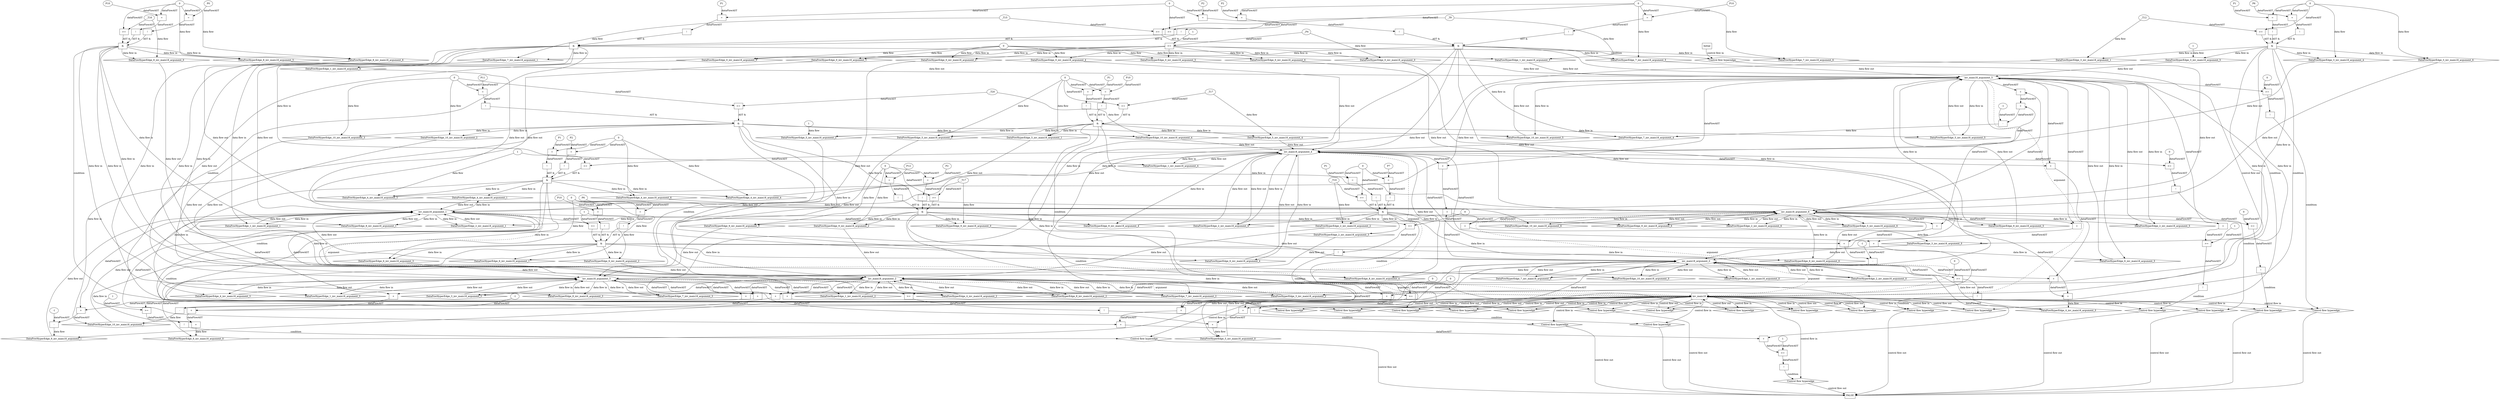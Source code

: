 digraph dag {
"inv_main18" [label="inv_main18" nodeName="inv_main18" class=cfn  shape="rect"];
FALSE [label="FALSE" nodeName=FALSE class=cfn  shape="rect"];
Initial [label="Initial" nodeName=Initial class=cfn  shape="rect"];
ControlFowHyperEdge_0 [label="Control flow hyperedge" nodeName=ControlFowHyperEdge_0 class=controlFlowHyperEdge shape="diamond"];
"Initial" -> ControlFowHyperEdge_0 [label="control flow in"]
ControlFowHyperEdge_0 -> "inv_main18" [label="control flow out"]
ControlFowHyperEdge_1 [label="Control flow hyperedge" nodeName=ControlFowHyperEdge_1 class=controlFlowHyperEdge shape="diamond"];
"inv_main18" -> ControlFowHyperEdge_1 [label="control flow in"]
ControlFowHyperEdge_1 -> "inv_main18" [label="control flow out"]
ControlFowHyperEdge_2 [label="Control flow hyperedge" nodeName=ControlFowHyperEdge_2 class=controlFlowHyperEdge shape="diamond"];
"inv_main18" -> ControlFowHyperEdge_2 [label="control flow in"]
ControlFowHyperEdge_2 -> "inv_main18" [label="control flow out"]
ControlFowHyperEdge_3 [label="Control flow hyperedge" nodeName=ControlFowHyperEdge_3 class=controlFlowHyperEdge shape="diamond"];
"inv_main18" -> ControlFowHyperEdge_3 [label="control flow in"]
ControlFowHyperEdge_3 -> "inv_main18" [label="control flow out"]
ControlFowHyperEdge_4 [label="Control flow hyperedge" nodeName=ControlFowHyperEdge_4 class=controlFlowHyperEdge shape="diamond"];
"inv_main18" -> ControlFowHyperEdge_4 [label="control flow in"]
ControlFowHyperEdge_4 -> "inv_main18" [label="control flow out"]
ControlFowHyperEdge_5 [label="Control flow hyperedge" nodeName=ControlFowHyperEdge_5 class=controlFlowHyperEdge shape="diamond"];
"inv_main18" -> ControlFowHyperEdge_5 [label="control flow in"]
ControlFowHyperEdge_5 -> "inv_main18" [label="control flow out"]
ControlFowHyperEdge_6 [label="Control flow hyperedge" nodeName=ControlFowHyperEdge_6 class=controlFlowHyperEdge shape="diamond"];
"inv_main18" -> ControlFowHyperEdge_6 [label="control flow in"]
ControlFowHyperEdge_6 -> "inv_main18" [label="control flow out"]
ControlFowHyperEdge_7 [label="Control flow hyperedge" nodeName=ControlFowHyperEdge_7 class=controlFlowHyperEdge shape="diamond"];
"inv_main18" -> ControlFowHyperEdge_7 [label="control flow in"]
ControlFowHyperEdge_7 -> "inv_main18" [label="control flow out"]
ControlFowHyperEdge_8 [label="Control flow hyperedge" nodeName=ControlFowHyperEdge_8 class=controlFlowHyperEdge shape="diamond"];
"inv_main18" -> ControlFowHyperEdge_8 [label="control flow in"]
ControlFowHyperEdge_8 -> "inv_main18" [label="control flow out"]
ControlFowHyperEdge_9 [label="Control flow hyperedge" nodeName=ControlFowHyperEdge_9 class=controlFlowHyperEdge shape="diamond"];
"inv_main18" -> ControlFowHyperEdge_9 [label="control flow in"]
ControlFowHyperEdge_9 -> "inv_main18" [label="control flow out"]
ControlFowHyperEdge_10 [label="Control flow hyperedge" nodeName=ControlFowHyperEdge_10 class=controlFlowHyperEdge shape="diamond"];
"inv_main18" -> ControlFowHyperEdge_10 [label="control flow in"]
ControlFowHyperEdge_10 -> "inv_main18" [label="control flow out"]
ControlFowHyperEdge_11 [label="Control flow hyperedge" nodeName=ControlFowHyperEdge_11 class=controlFlowHyperEdge shape="diamond"];
"inv_main18" -> ControlFowHyperEdge_11 [label="control flow in"]
ControlFowHyperEdge_11 -> "FALSE" [label="control flow out"]
ControlFowHyperEdge_12 [label="Control flow hyperedge" nodeName=ControlFowHyperEdge_12 class=controlFlowHyperEdge shape="diamond"];
"inv_main18" -> ControlFowHyperEdge_12 [label="control flow in"]
ControlFowHyperEdge_12 -> "FALSE" [label="control flow out"]
ControlFowHyperEdge_13 [label="Control flow hyperedge" nodeName=ControlFowHyperEdge_13 class=controlFlowHyperEdge shape="diamond"];
"inv_main18" -> ControlFowHyperEdge_13 [label="control flow in"]
ControlFowHyperEdge_13 -> "FALSE" [label="control flow out"]
ControlFowHyperEdge_14 [label="Control flow hyperedge" nodeName=ControlFowHyperEdge_14 class=controlFlowHyperEdge shape="diamond"];
"inv_main18" -> ControlFowHyperEdge_14 [label="control flow in"]
ControlFowHyperEdge_14 -> "FALSE" [label="control flow out"]
ControlFowHyperEdge_15 [label="Control flow hyperedge" nodeName=ControlFowHyperEdge_15 class=controlFlowHyperEdge shape="diamond"];
"inv_main18" -> ControlFowHyperEdge_15 [label="control flow in"]
ControlFowHyperEdge_15 -> "FALSE" [label="control flow out"]
ControlFowHyperEdge_16 [label="Control flow hyperedge" nodeName=ControlFowHyperEdge_16 class=controlFlowHyperEdge shape="diamond"];
"inv_main18" -> ControlFowHyperEdge_16 [label="control flow in"]
ControlFowHyperEdge_16 -> "FALSE" [label="control flow out"]
ControlFowHyperEdge_17 [label="Control flow hyperedge" nodeName=ControlFowHyperEdge_17 class=controlFlowHyperEdge shape="diamond"];
"inv_main18" -> ControlFowHyperEdge_17 [label="control flow in"]
ControlFowHyperEdge_17 -> "FALSE" [label="control flow out"]
ControlFowHyperEdge_18 [label="Control flow hyperedge" nodeName=ControlFowHyperEdge_18 class=controlFlowHyperEdge shape="diamond"];
"inv_main18" -> ControlFowHyperEdge_18 [label="control flow in"]
ControlFowHyperEdge_18 -> "FALSE" [label="control flow out"]
ControlFowHyperEdge_19 [label="Control flow hyperedge" nodeName=ControlFowHyperEdge_19 class=controlFlowHyperEdge shape="diamond"];
"inv_main18" -> ControlFowHyperEdge_19 [label="control flow in"]
ControlFowHyperEdge_19 -> "FALSE" [label="control flow out"]
ControlFowHyperEdge_20 [label="Control flow hyperedge" nodeName=ControlFowHyperEdge_20 class=controlFlowHyperEdge shape="diamond"];
"inv_main18" -> ControlFowHyperEdge_20 [label="control flow in"]
ControlFowHyperEdge_20 -> "FALSE" [label="control flow out"]
"inv_main18_argument_0" [label="inv_main18_argument_0" nodeName=argument0 class=argument  head="inv_main18" shape="oval"];
"inv_main18_argument_0" -> "inv_main18"[label="argument" style="dashed"]
"inv_main18_argument_1" [label="inv_main18_argument_1" nodeName=argument1 class=argument  head="inv_main18" shape="oval"];
"inv_main18_argument_1" -> "inv_main18"[label="argument" style="dashed"]
"inv_main18_argument_2" [label="inv_main18_argument_2" nodeName=argument2 class=argument  head="inv_main18" shape="oval"];
"inv_main18_argument_2" -> "inv_main18"[label="argument" style="dashed"]
"inv_main18_argument_3" [label="inv_main18_argument_3" nodeName=argument3 class=argument  head="inv_main18" shape="oval"];
"inv_main18_argument_3" -> "inv_main18"[label="argument" style="dashed"]
"inv_main18_argument_4" [label="inv_main18_argument_4" nodeName=argument4 class=argument  head="inv_main18" shape="oval"];
"inv_main18_argument_4" -> "inv_main18"[label="argument" style="dashed"]
"inv_main18_argument_5" [label="inv_main18_argument_5" nodeName=argument5 class=argument  head="inv_main18" shape="oval"];
"inv_main18_argument_5" -> "inv_main18"[label="argument" style="dashed"]
"inv_main18_argument_6" [label="inv_main18_argument_6" nodeName=argument6 class=argument  head="inv_main18" shape="oval"];
"inv_main18_argument_6" -> "inv_main18"[label="argument" style="dashed"]

"xxxinv_main18___Initial_0xxxguard_0_node_0" [label=">=" nodeName="xxxinv_main18___Initial_0xxxguard_0_node_0" class=Operator  shape="rect"];
"xxxinv_main18___Initial_0xxxguard_0_node_2" [label="1" nodeName="xxxinv_main18___Initial_0xxxguard_0_node_2" class=Literal ];
"xxxinv_main18___Initial_0xxxdataFlow2_node_0" -> "xxxinv_main18___Initial_0xxxguard_0_node_0"[label="dataFlowAST"]
"xxxinv_main18___Initial_0xxxguard_0_node_2" -> "xxxinv_main18___Initial_0xxxguard_0_node_0"[label="dataFlowAST"]

"xxxinv_main18___Initial_0xxxguard_0_node_0" -> "ControlFowHyperEdge_0" [label="condition"];
"xxxinv_main18___Initial_0xxxdataFlow_0_node_0" [label="0" nodeName="xxxinv_main18___Initial_0xxxdataFlow_0_node_0" class=Literal ];

"xxxinv_main18___Initial_0xxxdataFlow_0_node_0" -> "DataFowHyperEdge_0_inv_main18_argument_5" [label="data flow"];

"xxxinv_main18___Initial_0xxxdataFlow_0_node_0" -> "DataFowHyperEdge_0_inv_main18_argument_3" [label="data flow"];
"xxxinv_main18___Initial_0xxxdataFlow2_node_0" [label="_P4" nodeName="xxxinv_main18___Initial_0xxxdataFlow2_node_0" class=Constant ];

"xxxinv_main18___Initial_0xxxdataFlow2_node_0" -> "DataFowHyperEdge_0_inv_main18_argument_0" [label="data flow"];

"xxxinv_main18___Initial_0xxxdataFlow_0_node_0" -> "DataFowHyperEdge_0_inv_main18_argument_2" [label="data flow"];

"xxxinv_main18___Initial_0xxxdataFlow_0_node_0" -> "DataFowHyperEdge_0_inv_main18_argument_1" [label="data flow"];

"xxxinv_main18___Initial_0xxxdataFlow_0_node_0" -> "DataFowHyperEdge_0_inv_main18_argument_4" [label="data flow"];

"xxxinv_main18___Initial_0xxxdataFlow_0_node_0" -> "DataFowHyperEdge_0_inv_main18_argument_6" [label="data flow"];
"xxxinv_main18___inv_main18_1xxx_and" [label="&" nodeName="xxxinv_main18___inv_main18_1xxx_and" class=Operator shape="rect"];
"xxxinv_main18___inv_main18_1xxxguard_0_node_0" [label="!" nodeName="xxxinv_main18___inv_main18_1xxxguard_0_node_0" class=Operator shape="rect"];
"xxxinv_main18___inv_main18_1xxxguard_0_node_1" [label="=" nodeName="xxxinv_main18___inv_main18_1xxxguard_0_node_1" class=Operator  shape="rect"];
"xxxinv_main18___inv_main18_1xxxguard_0_node_2" [label="P1" nodeName="xxxinv_main18___inv_main18_1xxxguard_0_node_2" class=Constant ];
"xxxinv_main18___inv_main18_1xxxguard_0_node_3" [label="0" nodeName="xxxinv_main18___inv_main18_1xxxguard_0_node_3" class=Literal ];
"xxxinv_main18___inv_main18_1xxxguard_0_node_1" -> "xxxinv_main18___inv_main18_1xxxguard_0_node_0"[label="dataFlowAST"]
"xxxinv_main18___inv_main18_1xxxguard_0_node_2" -> "xxxinv_main18___inv_main18_1xxxguard_0_node_1"[label="dataFlowAST"]
"xxxinv_main18___inv_main18_1xxxguard_0_node_3" -> "xxxinv_main18___inv_main18_1xxxguard_0_node_1"[label="dataFlowAST"]

"xxxinv_main18___inv_main18_1xxxguard_0_node_0" -> "xxxinv_main18___inv_main18_1xxx_and" [label="AST &"];
"xxxinv_main18___inv_main18_1xxxguard1_node_0" [label="!" nodeName="xxxinv_main18___inv_main18_1xxxguard1_node_0" class=Operator shape="rect"];
"xxxinv_main18___inv_main18_1xxxguard1_node_1" [label="=" nodeName="xxxinv_main18___inv_main18_1xxxguard1_node_1" class=Operator  shape="rect"];
"xxxinv_main18___inv_main18_1xxxguard1_node_2" [label="P2" nodeName="xxxinv_main18___inv_main18_1xxxguard1_node_2" class=Constant ];
"xxxinv_main18___inv_main18_1xxxguard1_node_1" -> "xxxinv_main18___inv_main18_1xxxguard1_node_0"[label="dataFlowAST"]
"xxxinv_main18___inv_main18_1xxxguard1_node_2" -> "xxxinv_main18___inv_main18_1xxxguard1_node_1"[label="dataFlowAST"]
"xxxinv_main18___inv_main18_1xxxguard_0_node_3" -> "xxxinv_main18___inv_main18_1xxxguard1_node_1"[label="dataFlowAST"]

"xxxinv_main18___inv_main18_1xxxguard1_node_0" -> "xxxinv_main18___inv_main18_1xxx_and" [label="AST &"];
"xxxinv_main18___inv_main18_1xxxguard2_node_0" [label=">=" nodeName="xxxinv_main18___inv_main18_1xxxguard2_node_0" class=Operator  shape="rect"];
"xxxinv_main18___inv_main18_1xxxdataFlow_0_node_0" -> "xxxinv_main18___inv_main18_1xxxguard2_node_0"[label="dataFlowAST"]
"xxxinv_main18___inv_main18_1xxxguard_0_node_3" -> "xxxinv_main18___inv_main18_1xxxguard2_node_0"[label="dataFlowAST"]

"xxxinv_main18___inv_main18_1xxxguard2_node_0" -> "xxxinv_main18___inv_main18_1xxx_and" [label="AST &"];
"xxxinv_main18___inv_main18_1xxx_and" -> "ControlFowHyperEdge_1" [label="condition"];
"xxxinv_main18___inv_main18_1xxxdataFlow_0_node_0" [label="_T9" nodeName="xxxinv_main18___inv_main18_1xxxdataFlow_0_node_0" class=Constant ];

"xxxinv_main18___inv_main18_1xxxdataFlow_0_node_0" -> "DataFowHyperEdge_1_inv_main18_argument_5" [label="data flow"];
"xxxinv_main18___inv_main18_2xxx_and" [label="&" nodeName="xxxinv_main18___inv_main18_2xxx_and" class=Operator shape="rect"];
"xxxinv_main18___inv_main18_2xxxguard_0_node_0" [label="!" nodeName="xxxinv_main18___inv_main18_2xxxguard_0_node_0" class=Operator shape="rect"];
"xxxinv_main18___inv_main18_2xxxguard_0_node_1" [label="=" nodeName="xxxinv_main18___inv_main18_2xxxguard_0_node_1" class=Operator  shape="rect"];
"xxxinv_main18___inv_main18_2xxxguard_0_node_2" [label="P1" nodeName="xxxinv_main18___inv_main18_2xxxguard_0_node_2" class=Constant ];
"xxxinv_main18___inv_main18_2xxxguard_0_node_3" [label="0" nodeName="xxxinv_main18___inv_main18_2xxxguard_0_node_3" class=Literal ];
"xxxinv_main18___inv_main18_2xxxguard_0_node_1" -> "xxxinv_main18___inv_main18_2xxxguard_0_node_0"[label="dataFlowAST"]
"xxxinv_main18___inv_main18_2xxxguard_0_node_2" -> "xxxinv_main18___inv_main18_2xxxguard_0_node_1"[label="dataFlowAST"]
"xxxinv_main18___inv_main18_2xxxguard_0_node_3" -> "xxxinv_main18___inv_main18_2xxxguard_0_node_1"[label="dataFlowAST"]

"xxxinv_main18___inv_main18_2xxxguard_0_node_0" -> "xxxinv_main18___inv_main18_2xxx_and" [label="AST &"];
"xxxinv_main18___inv_main18_2xxxguard1_node_0" [label="!" nodeName="xxxinv_main18___inv_main18_2xxxguard1_node_0" class=Operator shape="rect"];
"xxxinv_main18___inv_main18_2xxxguard1_node_1" [label="=" nodeName="xxxinv_main18___inv_main18_2xxxguard1_node_1" class=Operator  shape="rect"];
"xxxinv_main18___inv_main18_2xxxguard1_node_2" [label="P7" nodeName="xxxinv_main18___inv_main18_2xxxguard1_node_2" class=Constant ];
"xxxinv_main18___inv_main18_2xxxguard1_node_1" -> "xxxinv_main18___inv_main18_2xxxguard1_node_0"[label="dataFlowAST"]
"xxxinv_main18___inv_main18_2xxxguard1_node_2" -> "xxxinv_main18___inv_main18_2xxxguard1_node_1"[label="dataFlowAST"]
"xxxinv_main18___inv_main18_2xxxguard_0_node_3" -> "xxxinv_main18___inv_main18_2xxxguard1_node_1"[label="dataFlowAST"]

"xxxinv_main18___inv_main18_2xxxguard1_node_0" -> "xxxinv_main18___inv_main18_2xxx_and" [label="AST &"];
"xxxinv_main18___inv_main18_2xxxguard2_node_0" [label=">=" nodeName="xxxinv_main18___inv_main18_2xxxguard2_node_0" class=Operator  shape="rect"];
"xxxinv_main18___inv_main18_2xxxdataFlow_0_node_0" -> "xxxinv_main18___inv_main18_2xxxguard2_node_0"[label="dataFlowAST"]
"xxxinv_main18___inv_main18_2xxxguard_0_node_3" -> "xxxinv_main18___inv_main18_2xxxguard2_node_0"[label="dataFlowAST"]

"xxxinv_main18___inv_main18_2xxxguard2_node_0" -> "xxxinv_main18___inv_main18_2xxx_and" [label="AST &"];
"xxxinv_main18___inv_main18_2xxx_and" -> "ControlFowHyperEdge_2" [label="condition"];
"xxxinv_main18___inv_main18_2xxxdataFlow_0_node_0" [label="_T10" nodeName="xxxinv_main18___inv_main18_2xxxdataFlow_0_node_0" class=Constant ];

"xxxinv_main18___inv_main18_2xxxdataFlow_0_node_0" -> "DataFowHyperEdge_2_inv_main18_argument_2" [label="data flow"];
"xxxinv_main18___inv_main18_3xxx_and" [label="&" nodeName="xxxinv_main18___inv_main18_3xxx_and" class=Operator shape="rect"];
"xxxinv_main18___inv_main18_3xxxguard_0_node_0" [label="!" nodeName="xxxinv_main18___inv_main18_3xxxguard_0_node_0" class=Operator shape="rect"];
"xxxinv_main18___inv_main18_3xxxguard_0_node_1" [label="=" nodeName="xxxinv_main18___inv_main18_3xxxguard_0_node_1" class=Operator  shape="rect"];
"xxxinv_main18___inv_main18_3xxxguard_0_node_2" [label="P1" nodeName="xxxinv_main18___inv_main18_3xxxguard_0_node_2" class=Constant ];
"xxxinv_main18___inv_main18_3xxxguard_0_node_1" -> "xxxinv_main18___inv_main18_3xxxguard_0_node_0"[label="dataFlowAST"]
"xxxinv_main18___inv_main18_3xxxguard_0_node_2" -> "xxxinv_main18___inv_main18_3xxxguard_0_node_1"[label="dataFlowAST"]
"xxxinv_main18___inv_main18_3xxxdataFlow3_node_0" -> "xxxinv_main18___inv_main18_3xxxguard_0_node_1"[label="dataFlowAST"]

"xxxinv_main18___inv_main18_3xxxguard_0_node_0" -> "xxxinv_main18___inv_main18_3xxx_and" [label="AST &"];
"xxxinv_main18___inv_main18_3xxxguard1_node_0" [label="!" nodeName="xxxinv_main18___inv_main18_3xxxguard1_node_0" class=Operator shape="rect"];
"xxxinv_main18___inv_main18_3xxxguard1_node_1" [label="=" nodeName="xxxinv_main18___inv_main18_3xxxguard1_node_1" class=Operator  shape="rect"];
"xxxinv_main18___inv_main18_3xxxguard1_node_2" [label="P6" nodeName="xxxinv_main18___inv_main18_3xxxguard1_node_2" class=Constant ];
"xxxinv_main18___inv_main18_3xxxguard1_node_1" -> "xxxinv_main18___inv_main18_3xxxguard1_node_0"[label="dataFlowAST"]
"xxxinv_main18___inv_main18_3xxxguard1_node_2" -> "xxxinv_main18___inv_main18_3xxxguard1_node_1"[label="dataFlowAST"]
"xxxinv_main18___inv_main18_3xxxdataFlow3_node_0" -> "xxxinv_main18___inv_main18_3xxxguard1_node_1"[label="dataFlowAST"]

"xxxinv_main18___inv_main18_3xxxguard1_node_0" -> "xxxinv_main18___inv_main18_3xxx_and" [label="AST &"];
"xxxinv_main18___inv_main18_3xxxguard2_node_0" [label=">=" nodeName="xxxinv_main18___inv_main18_3xxxguard2_node_0" class=Operator  shape="rect"];
"xxxinv_main18___inv_main18_3xxxdataFlow2_node_0" -> "xxxinv_main18___inv_main18_3xxxguard2_node_0"[label="dataFlowAST"]
"xxxinv_main18___inv_main18_3xxxdataFlow3_node_0" -> "xxxinv_main18___inv_main18_3xxxguard2_node_0"[label="dataFlowAST"]

"xxxinv_main18___inv_main18_3xxxguard2_node_0" -> "xxxinv_main18___inv_main18_3xxx_and" [label="AST &"];
"xxxinv_main18___inv_main18_3xxx_and" -> "ControlFowHyperEdge_3" [label="condition"];
"xxxinv_main18___inv_main18_3xxxdataFlow_0_node_0" [label="1" nodeName="xxxinv_main18___inv_main18_3xxxdataFlow_0_node_0" class=Literal ];

"xxxinv_main18___inv_main18_3xxxdataFlow_0_node_0" -> "DataFowHyperEdge_3_inv_main18_argument_5" [label="data flow"];
"xxxinv_main18___inv_main18_3xxxdataFlow1_node_0" [label="+" nodeName="xxxinv_main18___inv_main18_3xxxdataFlow1_node_0" class= Operator shape="rect"];
"xxxinv_main18___inv_main18_3xxxdataFlow1_node_1" [label="+" nodeName="xxxinv_main18___inv_main18_3xxxdataFlow1_node_1" class= Operator shape="rect"];
"xxxinv_main18___inv_main18_3xxxdataFlow1_node_2" [label="+" nodeName="xxxinv_main18___inv_main18_3xxxdataFlow1_node_2" class= Operator shape="rect"];
"xxxinv_main18___inv_main18_3xxxdataFlow1_node_1" -> "xxxinv_main18___inv_main18_3xxxdataFlow1_node_0"[label="dataFlowAST"]
"inv_main18_argument_6" -> "xxxinv_main18___inv_main18_3xxxdataFlow1_node_0"[label="dataFlowAST"]
"xxxinv_main18___inv_main18_3xxxdataFlow1_node_2" -> "xxxinv_main18___inv_main18_3xxxdataFlow1_node_1"[label="dataFlowAST"]
"inv_main18_argument_0" -> "xxxinv_main18___inv_main18_3xxxdataFlow1_node_1"[label="dataFlowAST"]
"inv_main18_argument_5" -> "xxxinv_main18___inv_main18_3xxxdataFlow1_node_2"[label="dataFlowAST"]
"inv_main18_argument_4" -> "xxxinv_main18___inv_main18_3xxxdataFlow1_node_2"[label="dataFlowAST"]

"xxxinv_main18___inv_main18_3xxxdataFlow1_node_0" -> "DataFowHyperEdge_3_inv_main18_argument_0" [label="data flow"];
"xxxinv_main18___inv_main18_3xxxdataFlow2_node_0" [label="_T12" nodeName="xxxinv_main18___inv_main18_3xxxdataFlow2_node_0" class=Constant ];

"xxxinv_main18___inv_main18_3xxxdataFlow2_node_0" -> "DataFowHyperEdge_3_inv_main18_argument_1" [label="data flow"];
"xxxinv_main18___inv_main18_3xxxdataFlow3_node_0" [label="0" nodeName="xxxinv_main18___inv_main18_3xxxdataFlow3_node_0" class=Literal ];

"xxxinv_main18___inv_main18_3xxxdataFlow3_node_0" -> "DataFowHyperEdge_3_inv_main18_argument_4" [label="data flow"];

"xxxinv_main18___inv_main18_3xxxdataFlow3_node_0" -> "DataFowHyperEdge_3_inv_main18_argument_6" [label="data flow"];
"xxxinv_main18___inv_main18_4xxx_and" [label="&" nodeName="xxxinv_main18___inv_main18_4xxx_and" class=Operator shape="rect"];
"xxxinv_main18___inv_main18_4xxxguard_0_node_0" [label="!" nodeName="xxxinv_main18___inv_main18_4xxxguard_0_node_0" class=Operator shape="rect"];
"xxxinv_main18___inv_main18_4xxxguard_0_node_1" [label="=" nodeName="xxxinv_main18___inv_main18_4xxxguard_0_node_1" class=Operator  shape="rect"];
"xxxinv_main18___inv_main18_4xxxguard_0_node_2" [label="P1" nodeName="xxxinv_main18___inv_main18_4xxxguard_0_node_2" class=Constant ];
"xxxinv_main18___inv_main18_4xxxguard_0_node_1" -> "xxxinv_main18___inv_main18_4xxxguard_0_node_0"[label="dataFlowAST"]
"xxxinv_main18___inv_main18_4xxxguard_0_node_2" -> "xxxinv_main18___inv_main18_4xxxguard_0_node_1"[label="dataFlowAST"]
"xxxinv_main18___inv_main18_4xxxdataFlow1_node_0" -> "xxxinv_main18___inv_main18_4xxxguard_0_node_1"[label="dataFlowAST"]

"xxxinv_main18___inv_main18_4xxxguard_0_node_0" -> "xxxinv_main18___inv_main18_4xxx_and" [label="AST &"];
"xxxinv_main18___inv_main18_4xxxguard1_node_0" [label="!" nodeName="xxxinv_main18___inv_main18_4xxxguard1_node_0" class=Operator shape="rect"];
"xxxinv_main18___inv_main18_4xxxguard1_node_1" [label="=" nodeName="xxxinv_main18___inv_main18_4xxxguard1_node_1" class=Operator  shape="rect"];
"xxxinv_main18___inv_main18_4xxxguard1_node_2" [label="P2" nodeName="xxxinv_main18___inv_main18_4xxxguard1_node_2" class=Constant ];
"xxxinv_main18___inv_main18_4xxxguard1_node_1" -> "xxxinv_main18___inv_main18_4xxxguard1_node_0"[label="dataFlowAST"]
"xxxinv_main18___inv_main18_4xxxguard1_node_2" -> "xxxinv_main18___inv_main18_4xxxguard1_node_1"[label="dataFlowAST"]
"xxxinv_main18___inv_main18_4xxxdataFlow1_node_0" -> "xxxinv_main18___inv_main18_4xxxguard1_node_1"[label="dataFlowAST"]

"xxxinv_main18___inv_main18_4xxxguard1_node_0" -> "xxxinv_main18___inv_main18_4xxx_and" [label="AST &"];
"xxxinv_main18___inv_main18_4xxxguard2_node_0" [label=">=" nodeName="xxxinv_main18___inv_main18_4xxxguard2_node_0" class=Operator  shape="rect"];
"inv_main18_argument_4" -> "xxxinv_main18___inv_main18_4xxxguard2_node_0"[label="dataFlowAST"]
"xxxinv_main18___inv_main18_4xxxdataFlow2_node_0" -> "xxxinv_main18___inv_main18_4xxxguard2_node_0"[label="dataFlowAST"]

"xxxinv_main18___inv_main18_4xxxguard2_node_0" -> "xxxinv_main18___inv_main18_4xxx_and" [label="AST &"];
"xxxinv_main18___inv_main18_4xxx_and" -> "ControlFowHyperEdge_4" [label="condition"];
"xxxinv_main18___inv_main18_4xxxdataFlow_0_node_0" [label="+" nodeName="xxxinv_main18___inv_main18_4xxxdataFlow_0_node_0" class= Operator shape="rect"];
"xxxinv_main18___inv_main18_4xxxdataFlow_0_node_1" [label="+" nodeName="xxxinv_main18___inv_main18_4xxxdataFlow_0_node_1" class= Operator shape="rect"];
"xxxinv_main18___inv_main18_4xxxdataFlow_0_node_2" [label="+" nodeName="xxxinv_main18___inv_main18_4xxxdataFlow_0_node_2" class= Operator shape="rect"];
"xxxinv_main18___inv_main18_4xxxdataFlow_0_node_1" -> "xxxinv_main18___inv_main18_4xxxdataFlow_0_node_0"[label="dataFlowAST"]
"inv_main18_argument_6" -> "xxxinv_main18___inv_main18_4xxxdataFlow_0_node_0"[label="dataFlowAST"]
"xxxinv_main18___inv_main18_4xxxdataFlow_0_node_2" -> "xxxinv_main18___inv_main18_4xxxdataFlow_0_node_1"[label="dataFlowAST"]
"inv_main18_argument_0" -> "xxxinv_main18___inv_main18_4xxxdataFlow_0_node_1"[label="dataFlowAST"]
"inv_main18_argument_5" -> "xxxinv_main18___inv_main18_4xxxdataFlow_0_node_2"[label="dataFlowAST"]
"inv_main18_argument_4" -> "xxxinv_main18___inv_main18_4xxxdataFlow_0_node_2"[label="dataFlowAST"]

"xxxinv_main18___inv_main18_4xxxdataFlow_0_node_0" -> "DataFowHyperEdge_4_inv_main18_argument_0" [label="data flow"];
"xxxinv_main18___inv_main18_4xxxdataFlow1_node_0" [label="0" nodeName="xxxinv_main18___inv_main18_4xxxdataFlow1_node_0" class=Literal ];

"xxxinv_main18___inv_main18_4xxxdataFlow1_node_0" -> "DataFowHyperEdge_4_inv_main18_argument_4" [label="data flow"];
"xxxinv_main18___inv_main18_4xxxdataFlow2_node_0" [label="1" nodeName="xxxinv_main18___inv_main18_4xxxdataFlow2_node_0" class=Literal ];

"xxxinv_main18___inv_main18_4xxxdataFlow2_node_0" -> "DataFowHyperEdge_4_inv_main18_argument_5" [label="data flow"];

"xxxinv_main18___inv_main18_4xxxdataFlow1_node_0" -> "DataFowHyperEdge_4_inv_main18_argument_6" [label="data flow"];
"xxxinv_main18___inv_main18_5xxx_and" [label="&" nodeName="xxxinv_main18___inv_main18_5xxx_and" class=Operator shape="rect"];
"xxxinv_main18___inv_main18_5xxxguard_0_node_0" [label="!" nodeName="xxxinv_main18___inv_main18_5xxxguard_0_node_0" class=Operator shape="rect"];
"xxxinv_main18___inv_main18_5xxxguard_0_node_1" [label="=" nodeName="xxxinv_main18___inv_main18_5xxxguard_0_node_1" class=Operator  shape="rect"];
"xxxinv_main18___inv_main18_5xxxguard_0_node_2" [label="P1" nodeName="xxxinv_main18___inv_main18_5xxxguard_0_node_2" class=Constant ];
"xxxinv_main18___inv_main18_5xxxguard_0_node_1" -> "xxxinv_main18___inv_main18_5xxxguard_0_node_0"[label="dataFlowAST"]
"xxxinv_main18___inv_main18_5xxxguard_0_node_2" -> "xxxinv_main18___inv_main18_5xxxguard_0_node_1"[label="dataFlowAST"]
"xxxinv_main18___inv_main18_5xxxdataFlow_0_node_0" -> "xxxinv_main18___inv_main18_5xxxguard_0_node_1"[label="dataFlowAST"]

"xxxinv_main18___inv_main18_5xxxguard_0_node_0" -> "xxxinv_main18___inv_main18_5xxx_and" [label="AST &"];
"xxxinv_main18___inv_main18_5xxxguard1_node_0" [label="!" nodeName="xxxinv_main18___inv_main18_5xxxguard1_node_0" class=Operator shape="rect"];
"xxxinv_main18___inv_main18_5xxxguard1_node_1" [label="=" nodeName="xxxinv_main18___inv_main18_5xxxguard1_node_1" class=Operator  shape="rect"];
"xxxinv_main18___inv_main18_5xxxguard1_node_2" [label="P10" nodeName="xxxinv_main18___inv_main18_5xxxguard1_node_2" class=Constant ];
"xxxinv_main18___inv_main18_5xxxguard1_node_1" -> "xxxinv_main18___inv_main18_5xxxguard1_node_0"[label="dataFlowAST"]
"xxxinv_main18___inv_main18_5xxxguard1_node_2" -> "xxxinv_main18___inv_main18_5xxxguard1_node_1"[label="dataFlowAST"]
"xxxinv_main18___inv_main18_5xxxdataFlow_0_node_0" -> "xxxinv_main18___inv_main18_5xxxguard1_node_1"[label="dataFlowAST"]

"xxxinv_main18___inv_main18_5xxxguard1_node_0" -> "xxxinv_main18___inv_main18_5xxx_and" [label="AST &"];
"xxxinv_main18___inv_main18_5xxxguard2_node_0" [label=">=" nodeName="xxxinv_main18___inv_main18_5xxxguard2_node_0" class=Operator  shape="rect"];
"xxxinv_main18___inv_main18_5xxxdataFlow4_node_0" -> "xxxinv_main18___inv_main18_5xxxguard2_node_0"[label="dataFlowAST"]
"xxxinv_main18___inv_main18_5xxxdataFlow_0_node_0" -> "xxxinv_main18___inv_main18_5xxxguard2_node_0"[label="dataFlowAST"]

"xxxinv_main18___inv_main18_5xxxguard2_node_0" -> "xxxinv_main18___inv_main18_5xxx_and" [label="AST &"];
"xxxinv_main18___inv_main18_5xxx_and" -> "ControlFowHyperEdge_5" [label="condition"];
"xxxinv_main18___inv_main18_5xxxdataFlow_0_node_0" [label="0" nodeName="xxxinv_main18___inv_main18_5xxxdataFlow_0_node_0" class=Literal ];

"xxxinv_main18___inv_main18_5xxxdataFlow_0_node_0" -> "DataFowHyperEdge_5_inv_main18_argument_3" [label="data flow"];
"xxxinv_main18___inv_main18_5xxxdataFlow1_node_0" [label="+" nodeName="xxxinv_main18___inv_main18_5xxxdataFlow1_node_0" class= Operator shape="rect"];
"xxxinv_main18___inv_main18_5xxxdataFlow1_node_1" [label="+" nodeName="xxxinv_main18___inv_main18_5xxxdataFlow1_node_1" class= Operator shape="rect"];
"xxxinv_main18___inv_main18_5xxxdataFlow1_node_2" [label="+" nodeName="xxxinv_main18___inv_main18_5xxxdataFlow1_node_2" class= Operator shape="rect"];
"xxxinv_main18___inv_main18_5xxxdataFlow1_node_1" -> "xxxinv_main18___inv_main18_5xxxdataFlow1_node_0"[label="dataFlowAST"]
"inv_main18_argument_3" -> "xxxinv_main18___inv_main18_5xxxdataFlow1_node_0"[label="dataFlowAST"]
"xxxinv_main18___inv_main18_5xxxdataFlow1_node_2" -> "xxxinv_main18___inv_main18_5xxxdataFlow1_node_1"[label="dataFlowAST"]
"inv_main18_argument_0" -> "xxxinv_main18___inv_main18_5xxxdataFlow1_node_1"[label="dataFlowAST"]
"inv_main18_argument_2" -> "xxxinv_main18___inv_main18_5xxxdataFlow1_node_2"[label="dataFlowAST"]
"inv_main18_argument_1" -> "xxxinv_main18___inv_main18_5xxxdataFlow1_node_2"[label="dataFlowAST"]

"xxxinv_main18___inv_main18_5xxxdataFlow1_node_0" -> "DataFowHyperEdge_5_inv_main18_argument_0" [label="data flow"];
"xxxinv_main18___inv_main18_5xxxdataFlow2_node_0" [label="1" nodeName="xxxinv_main18___inv_main18_5xxxdataFlow2_node_0" class=Literal ];

"xxxinv_main18___inv_main18_5xxxdataFlow2_node_0" -> "DataFowHyperEdge_5_inv_main18_argument_2" [label="data flow"];

"xxxinv_main18___inv_main18_5xxxdataFlow_0_node_0" -> "DataFowHyperEdge_5_inv_main18_argument_1" [label="data flow"];
"xxxinv_main18___inv_main18_5xxxdataFlow4_node_0" [label="_T17" nodeName="xxxinv_main18___inv_main18_5xxxdataFlow4_node_0" class=Constant ];

"xxxinv_main18___inv_main18_5xxxdataFlow4_node_0" -> "DataFowHyperEdge_5_inv_main18_argument_4" [label="data flow"];
"xxxinv_main18___inv_main18_6xxx_and" [label="&" nodeName="xxxinv_main18___inv_main18_6xxx_and" class=Operator shape="rect"];
"xxxinv_main18___inv_main18_6xxxguard_0_node_0" [label="!" nodeName="xxxinv_main18___inv_main18_6xxxguard_0_node_0" class=Operator shape="rect"];
"xxxinv_main18___inv_main18_6xxxguard_0_node_1" [label="=" nodeName="xxxinv_main18___inv_main18_6xxxguard_0_node_1" class=Operator  shape="rect"];
"xxxinv_main18___inv_main18_6xxxguard_0_node_2" [label="P10" nodeName="xxxinv_main18___inv_main18_6xxxguard_0_node_2" class=Constant ];
"xxxinv_main18___inv_main18_6xxxguard_0_node_1" -> "xxxinv_main18___inv_main18_6xxxguard_0_node_0"[label="dataFlowAST"]
"xxxinv_main18___inv_main18_6xxxguard_0_node_2" -> "xxxinv_main18___inv_main18_6xxxguard_0_node_1"[label="dataFlowAST"]
"xxxinv_main18___inv_main18_6xxxdataFlow1_node_0" -> "xxxinv_main18___inv_main18_6xxxguard_0_node_1"[label="dataFlowAST"]

"xxxinv_main18___inv_main18_6xxxguard_0_node_0" -> "xxxinv_main18___inv_main18_6xxx_and" [label="AST &"];
"xxxinv_main18___inv_main18_6xxxguard1_node_0" [label="!" nodeName="xxxinv_main18___inv_main18_6xxxguard1_node_0" class=Operator shape="rect"];
"xxxinv_main18___inv_main18_6xxxguard1_node_1" [label="=" nodeName="xxxinv_main18___inv_main18_6xxxguard1_node_1" class=Operator  shape="rect"];
"xxxinv_main18___inv_main18_6xxxguard1_node_2" [label="P6" nodeName="xxxinv_main18___inv_main18_6xxxguard1_node_2" class=Constant ];
"xxxinv_main18___inv_main18_6xxxguard1_node_1" -> "xxxinv_main18___inv_main18_6xxxguard1_node_0"[label="dataFlowAST"]
"xxxinv_main18___inv_main18_6xxxguard1_node_2" -> "xxxinv_main18___inv_main18_6xxxguard1_node_1"[label="dataFlowAST"]
"xxxinv_main18___inv_main18_6xxxdataFlow1_node_0" -> "xxxinv_main18___inv_main18_6xxxguard1_node_1"[label="dataFlowAST"]

"xxxinv_main18___inv_main18_6xxxguard1_node_0" -> "xxxinv_main18___inv_main18_6xxx_and" [label="AST &"];
"xxxinv_main18___inv_main18_6xxxguard2_node_0" [label=">=" nodeName="xxxinv_main18___inv_main18_6xxxguard2_node_0" class=Operator  shape="rect"];
"inv_main18_argument_1" -> "xxxinv_main18___inv_main18_6xxxguard2_node_0"[label="dataFlowAST"]
"xxxinv_main18___inv_main18_6xxxdataFlow2_node_0" -> "xxxinv_main18___inv_main18_6xxxguard2_node_0"[label="dataFlowAST"]

"xxxinv_main18___inv_main18_6xxxguard2_node_0" -> "xxxinv_main18___inv_main18_6xxx_and" [label="AST &"];
"xxxinv_main18___inv_main18_6xxx_and" -> "ControlFowHyperEdge_6" [label="condition"];
"xxxinv_main18___inv_main18_6xxxdataFlow_0_node_0" [label="+" nodeName="xxxinv_main18___inv_main18_6xxxdataFlow_0_node_0" class= Operator shape="rect"];
"xxxinv_main18___inv_main18_6xxxdataFlow_0_node_1" [label="+" nodeName="xxxinv_main18___inv_main18_6xxxdataFlow_0_node_1" class= Operator shape="rect"];
"xxxinv_main18___inv_main18_6xxxdataFlow_0_node_2" [label="+" nodeName="xxxinv_main18___inv_main18_6xxxdataFlow_0_node_2" class= Operator shape="rect"];
"xxxinv_main18___inv_main18_6xxxdataFlow_0_node_1" -> "xxxinv_main18___inv_main18_6xxxdataFlow_0_node_0"[label="dataFlowAST"]
"inv_main18_argument_3" -> "xxxinv_main18___inv_main18_6xxxdataFlow_0_node_0"[label="dataFlowAST"]
"xxxinv_main18___inv_main18_6xxxdataFlow_0_node_2" -> "xxxinv_main18___inv_main18_6xxxdataFlow_0_node_1"[label="dataFlowAST"]
"inv_main18_argument_0" -> "xxxinv_main18___inv_main18_6xxxdataFlow_0_node_1"[label="dataFlowAST"]
"inv_main18_argument_2" -> "xxxinv_main18___inv_main18_6xxxdataFlow_0_node_2"[label="dataFlowAST"]
"inv_main18_argument_1" -> "xxxinv_main18___inv_main18_6xxxdataFlow_0_node_2"[label="dataFlowAST"]

"xxxinv_main18___inv_main18_6xxxdataFlow_0_node_0" -> "DataFowHyperEdge_6_inv_main18_argument_0" [label="data flow"];
"xxxinv_main18___inv_main18_6xxxdataFlow1_node_0" [label="0" nodeName="xxxinv_main18___inv_main18_6xxxdataFlow1_node_0" class=Literal ];

"xxxinv_main18___inv_main18_6xxxdataFlow1_node_0" -> "DataFowHyperEdge_6_inv_main18_argument_1" [label="data flow"];
"xxxinv_main18___inv_main18_6xxxdataFlow2_node_0" [label="1" nodeName="xxxinv_main18___inv_main18_6xxxdataFlow2_node_0" class=Literal ];

"xxxinv_main18___inv_main18_6xxxdataFlow2_node_0" -> "DataFowHyperEdge_6_inv_main18_argument_2" [label="data flow"];

"xxxinv_main18___inv_main18_6xxxdataFlow1_node_0" -> "DataFowHyperEdge_6_inv_main18_argument_3" [label="data flow"];
"xxxinv_main18___inv_main18_7xxx_and" [label="&" nodeName="xxxinv_main18___inv_main18_7xxx_and" class=Operator shape="rect"];
"xxxinv_main18___inv_main18_7xxxguard_0_node_0" [label="!" nodeName="xxxinv_main18___inv_main18_7xxxguard_0_node_0" class=Operator shape="rect"];
"xxxinv_main18___inv_main18_7xxxguard_0_node_1" [label="=" nodeName="xxxinv_main18___inv_main18_7xxxguard_0_node_1" class=Operator  shape="rect"];
"xxxinv_main18___inv_main18_7xxxguard_0_node_2" [label="P10" nodeName="xxxinv_main18___inv_main18_7xxxguard_0_node_2" class=Constant ];
"xxxinv_main18___inv_main18_7xxxguard_0_node_1" -> "xxxinv_main18___inv_main18_7xxxguard_0_node_0"[label="dataFlowAST"]
"xxxinv_main18___inv_main18_7xxxguard_0_node_2" -> "xxxinv_main18___inv_main18_7xxxguard_0_node_1"[label="dataFlowAST"]
"xxxinv_main18___inv_main18_7xxxdataFlow2_node_0" -> "xxxinv_main18___inv_main18_7xxxguard_0_node_1"[label="dataFlowAST"]

"xxxinv_main18___inv_main18_7xxxguard_0_node_0" -> "xxxinv_main18___inv_main18_7xxx_and" [label="AST &"];
"xxxinv_main18___inv_main18_7xxxguard1_node_0" [label="!" nodeName="xxxinv_main18___inv_main18_7xxxguard1_node_0" class=Operator shape="rect"];
"xxxinv_main18___inv_main18_7xxxguard1_node_1" [label="=" nodeName="xxxinv_main18___inv_main18_7xxxguard1_node_1" class=Operator  shape="rect"];
"xxxinv_main18___inv_main18_7xxxguard1_node_2" [label="P2" nodeName="xxxinv_main18___inv_main18_7xxxguard1_node_2" class=Constant ];
"xxxinv_main18___inv_main18_7xxxguard1_node_1" -> "xxxinv_main18___inv_main18_7xxxguard1_node_0"[label="dataFlowAST"]
"xxxinv_main18___inv_main18_7xxxguard1_node_2" -> "xxxinv_main18___inv_main18_7xxxguard1_node_1"[label="dataFlowAST"]
"xxxinv_main18___inv_main18_7xxxdataFlow2_node_0" -> "xxxinv_main18___inv_main18_7xxxguard1_node_1"[label="dataFlowAST"]

"xxxinv_main18___inv_main18_7xxxguard1_node_0" -> "xxxinv_main18___inv_main18_7xxx_and" [label="AST &"];
"xxxinv_main18___inv_main18_7xxxguard2_node_0" [label=">=" nodeName="xxxinv_main18___inv_main18_7xxxguard2_node_0" class=Operator  shape="rect"];
"xxxinv_main18___inv_main18_7xxxdataFlow_0_node_0" -> "xxxinv_main18___inv_main18_7xxxguard2_node_0"[label="dataFlowAST"]
"xxxinv_main18___inv_main18_7xxxdataFlow2_node_0" -> "xxxinv_main18___inv_main18_7xxxguard2_node_0"[label="dataFlowAST"]

"xxxinv_main18___inv_main18_7xxxguard2_node_0" -> "xxxinv_main18___inv_main18_7xxx_and" [label="AST &"];
"xxxinv_main18___inv_main18_7xxx_and" -> "ControlFowHyperEdge_7" [label="condition"];
"xxxinv_main18___inv_main18_7xxxdataFlow_0_node_0" [label="_T15" nodeName="xxxinv_main18___inv_main18_7xxxdataFlow_0_node_0" class=Constant ];

"xxxinv_main18___inv_main18_7xxxdataFlow_0_node_0" -> "DataFowHyperEdge_7_inv_main18_argument_1" [label="data flow"];
"xxxinv_main18___inv_main18_7xxxdataFlow1_node_0" [label="-" nodeName="xxxinv_main18___inv_main18_7xxxdataFlow1_node_0" class= Operator shape="rect"];
"xxxinv_main18___inv_main18_7xxxdataFlow1_node_1" [label="+" nodeName="xxxinv_main18___inv_main18_7xxxdataFlow1_node_1" class= Operator shape="rect"];
"xxxinv_main18___inv_main18_7xxxdataFlow1_node_2" [label="+" nodeName="xxxinv_main18___inv_main18_7xxxdataFlow1_node_2" class= Operator shape="rect"];
"xxxinv_main18___inv_main18_7xxxdataFlow1_node_6" [label="-1" nodeName="xxxinv_main18___inv_main18_7xxxdataFlow1_node_6" class=Literal ];
"xxxinv_main18___inv_main18_7xxxdataFlow1_node_1" -> "xxxinv_main18___inv_main18_7xxxdataFlow1_node_0"[label="dataFlowAST"]
"xxxinv_main18___inv_main18_7xxxdataFlow1_node_6" -> "xxxinv_main18___inv_main18_7xxxdataFlow1_node_0"[label="dataFlowAST"]
"xxxinv_main18___inv_main18_7xxxdataFlow1_node_2" -> "xxxinv_main18___inv_main18_7xxxdataFlow1_node_1"[label="dataFlowAST"]
"inv_main18_argument_4" -> "xxxinv_main18___inv_main18_7xxxdataFlow1_node_1"[label="dataFlowAST"]
"inv_main18_argument_6" -> "xxxinv_main18___inv_main18_7xxxdataFlow1_node_2"[label="dataFlowAST"]
"inv_main18_argument_5" -> "xxxinv_main18___inv_main18_7xxxdataFlow1_node_2"[label="dataFlowAST"]

"xxxinv_main18___inv_main18_7xxxdataFlow1_node_0" -> "DataFowHyperEdge_7_inv_main18_argument_4" [label="data flow"];
"xxxinv_main18___inv_main18_7xxxdataFlow2_node_0" [label="0" nodeName="xxxinv_main18___inv_main18_7xxxdataFlow2_node_0" class=Literal ];

"xxxinv_main18___inv_main18_7xxxdataFlow2_node_0" -> "DataFowHyperEdge_7_inv_main18_argument_5" [label="data flow"];

"xxxinv_main18___inv_main18_7xxxdataFlow2_node_0" -> "DataFowHyperEdge_7_inv_main18_argument_6" [label="data flow"];
"xxxinv_main18___inv_main18_8xxx_and" [label="&" nodeName="xxxinv_main18___inv_main18_8xxx_and" class=Operator shape="rect"];
"xxxinv_main18___inv_main18_8xxxguard_0_node_0" [label="!" nodeName="xxxinv_main18___inv_main18_8xxxguard_0_node_0" class=Operator shape="rect"];
"xxxinv_main18___inv_main18_8xxxguard_0_node_1" [label="=" nodeName="xxxinv_main18___inv_main18_8xxxguard_0_node_1" class=Operator  shape="rect"];
"xxxinv_main18___inv_main18_8xxxguard_0_node_2" [label="P10" nodeName="xxxinv_main18___inv_main18_8xxxguard_0_node_2" class=Constant ];
"xxxinv_main18___inv_main18_8xxxguard_0_node_1" -> "xxxinv_main18___inv_main18_8xxxguard_0_node_0"[label="dataFlowAST"]
"xxxinv_main18___inv_main18_8xxxguard_0_node_2" -> "xxxinv_main18___inv_main18_8xxxguard_0_node_1"[label="dataFlowAST"]
"xxxinv_main18___inv_main18_8xxxdataFlow2_node_0" -> "xxxinv_main18___inv_main18_8xxxguard_0_node_1"[label="dataFlowAST"]

"xxxinv_main18___inv_main18_8xxxguard_0_node_0" -> "xxxinv_main18___inv_main18_8xxx_and" [label="AST &"];
"xxxinv_main18___inv_main18_8xxxguard1_node_0" [label="!" nodeName="xxxinv_main18___inv_main18_8xxxguard1_node_0" class=Operator shape="rect"];
"xxxinv_main18___inv_main18_8xxxguard1_node_1" [label="=" nodeName="xxxinv_main18___inv_main18_8xxxguard1_node_1" class=Operator  shape="rect"];
"xxxinv_main18___inv_main18_8xxxguard1_node_2" [label="P0" nodeName="xxxinv_main18___inv_main18_8xxxguard1_node_2" class=Constant ];
"xxxinv_main18___inv_main18_8xxxguard1_node_1" -> "xxxinv_main18___inv_main18_8xxxguard1_node_0"[label="dataFlowAST"]
"xxxinv_main18___inv_main18_8xxxguard1_node_2" -> "xxxinv_main18___inv_main18_8xxxguard1_node_1"[label="dataFlowAST"]
"xxxinv_main18___inv_main18_8xxxdataFlow2_node_0" -> "xxxinv_main18___inv_main18_8xxxguard1_node_1"[label="dataFlowAST"]

"xxxinv_main18___inv_main18_8xxxguard1_node_0" -> "xxxinv_main18___inv_main18_8xxx_and" [label="AST &"];
"xxxinv_main18___inv_main18_8xxxguard2_node_0" [label=">=" nodeName="xxxinv_main18___inv_main18_8xxxguard2_node_0" class=Operator  shape="rect"];
"xxxinv_main18___inv_main18_8xxxdataFlow_0_node_0" -> "xxxinv_main18___inv_main18_8xxxguard2_node_0"[label="dataFlowAST"]
"xxxinv_main18___inv_main18_8xxxdataFlow2_node_0" -> "xxxinv_main18___inv_main18_8xxxguard2_node_0"[label="dataFlowAST"]

"xxxinv_main18___inv_main18_8xxxguard2_node_0" -> "xxxinv_main18___inv_main18_8xxx_and" [label="AST &"];
"xxxinv_main18___inv_main18_8xxx_and" -> "ControlFowHyperEdge_8" [label="condition"];
"xxxinv_main18___inv_main18_8xxxdataFlow_0_node_0" [label="_T16" nodeName="xxxinv_main18___inv_main18_8xxxdataFlow_0_node_0" class=Constant ];

"xxxinv_main18___inv_main18_8xxxdataFlow_0_node_0" -> "DataFowHyperEdge_8_inv_main18_argument_0" [label="data flow"];
"xxxinv_main18___inv_main18_8xxxdataFlow1_node_0" [label="-" nodeName="xxxinv_main18___inv_main18_8xxxdataFlow1_node_0" class= Operator shape="rect"];
"xxxinv_main18___inv_main18_8xxxdataFlow1_node_1" [label="+" nodeName="xxxinv_main18___inv_main18_8xxxdataFlow1_node_1" class= Operator shape="rect"];
"xxxinv_main18___inv_main18_8xxxdataFlow1_node_2" [label="+" nodeName="xxxinv_main18___inv_main18_8xxxdataFlow1_node_2" class= Operator shape="rect"];
"xxxinv_main18___inv_main18_8xxxdataFlow1_node_6" [label="-1" nodeName="xxxinv_main18___inv_main18_8xxxdataFlow1_node_6" class=Literal ];
"xxxinv_main18___inv_main18_8xxxdataFlow1_node_1" -> "xxxinv_main18___inv_main18_8xxxdataFlow1_node_0"[label="dataFlowAST"]
"xxxinv_main18___inv_main18_8xxxdataFlow1_node_6" -> "xxxinv_main18___inv_main18_8xxxdataFlow1_node_0"[label="dataFlowAST"]
"xxxinv_main18___inv_main18_8xxxdataFlow1_node_2" -> "xxxinv_main18___inv_main18_8xxxdataFlow1_node_1"[label="dataFlowAST"]
"inv_main18_argument_4" -> "xxxinv_main18___inv_main18_8xxxdataFlow1_node_1"[label="dataFlowAST"]
"inv_main18_argument_6" -> "xxxinv_main18___inv_main18_8xxxdataFlow1_node_2"[label="dataFlowAST"]
"inv_main18_argument_5" -> "xxxinv_main18___inv_main18_8xxxdataFlow1_node_2"[label="dataFlowAST"]

"xxxinv_main18___inv_main18_8xxxdataFlow1_node_0" -> "DataFowHyperEdge_8_inv_main18_argument_4" [label="data flow"];
"xxxinv_main18___inv_main18_8xxxdataFlow2_node_0" [label="0" nodeName="xxxinv_main18___inv_main18_8xxxdataFlow2_node_0" class=Literal ];

"xxxinv_main18___inv_main18_8xxxdataFlow2_node_0" -> "DataFowHyperEdge_8_inv_main18_argument_5" [label="data flow"];

"xxxinv_main18___inv_main18_8xxxdataFlow2_node_0" -> "DataFowHyperEdge_8_inv_main18_argument_6" [label="data flow"];
"xxxinv_main18___inv_main18_9xxx_and" [label="&" nodeName="xxxinv_main18___inv_main18_9xxx_and" class=Operator shape="rect"];
"xxxinv_main18___inv_main18_9xxxguard_0_node_0" [label="!" nodeName="xxxinv_main18___inv_main18_9xxxguard_0_node_0" class=Operator shape="rect"];
"xxxinv_main18___inv_main18_9xxxguard_0_node_1" [label="=" nodeName="xxxinv_main18___inv_main18_9xxxguard_0_node_1" class=Operator  shape="rect"];
"xxxinv_main18___inv_main18_9xxxguard_0_node_2" [label="P12" nodeName="xxxinv_main18___inv_main18_9xxxguard_0_node_2" class=Constant ];
"xxxinv_main18___inv_main18_9xxxguard_0_node_1" -> "xxxinv_main18___inv_main18_9xxxguard_0_node_0"[label="dataFlowAST"]
"xxxinv_main18___inv_main18_9xxxguard_0_node_2" -> "xxxinv_main18___inv_main18_9xxxguard_0_node_1"[label="dataFlowAST"]
"xxxinv_main18___inv_main18_9xxxdataFlow2_node_0" -> "xxxinv_main18___inv_main18_9xxxguard_0_node_1"[label="dataFlowAST"]

"xxxinv_main18___inv_main18_9xxxguard_0_node_0" -> "xxxinv_main18___inv_main18_9xxx_and" [label="AST &"];
"xxxinv_main18___inv_main18_9xxxguard1_node_0" [label="!" nodeName="xxxinv_main18___inv_main18_9xxxguard1_node_0" class=Operator shape="rect"];
"xxxinv_main18___inv_main18_9xxxguard1_node_1" [label="=" nodeName="xxxinv_main18___inv_main18_9xxxguard1_node_1" class=Operator  shape="rect"];
"xxxinv_main18___inv_main18_9xxxguard1_node_2" [label="P2" nodeName="xxxinv_main18___inv_main18_9xxxguard1_node_2" class=Constant ];
"xxxinv_main18___inv_main18_9xxxguard1_node_1" -> "xxxinv_main18___inv_main18_9xxxguard1_node_0"[label="dataFlowAST"]
"xxxinv_main18___inv_main18_9xxxguard1_node_2" -> "xxxinv_main18___inv_main18_9xxxguard1_node_1"[label="dataFlowAST"]
"xxxinv_main18___inv_main18_9xxxdataFlow2_node_0" -> "xxxinv_main18___inv_main18_9xxxguard1_node_1"[label="dataFlowAST"]

"xxxinv_main18___inv_main18_9xxxguard1_node_0" -> "xxxinv_main18___inv_main18_9xxx_and" [label="AST &"];
"xxxinv_main18___inv_main18_9xxxguard2_node_0" [label=">=" nodeName="xxxinv_main18___inv_main18_9xxxguard2_node_0" class=Operator  shape="rect"];
"xxxinv_main18___inv_main18_9xxxdataFlow_0_node_0" -> "xxxinv_main18___inv_main18_9xxxguard2_node_0"[label="dataFlowAST"]
"xxxinv_main18___inv_main18_9xxxdataFlow2_node_0" -> "xxxinv_main18___inv_main18_9xxxguard2_node_0"[label="dataFlowAST"]

"xxxinv_main18___inv_main18_9xxxguard2_node_0" -> "xxxinv_main18___inv_main18_9xxx_and" [label="AST &"];
"xxxinv_main18___inv_main18_9xxx_and" -> "ControlFowHyperEdge_9" [label="condition"];
"xxxinv_main18___inv_main18_9xxxdataFlow_0_node_0" [label="_T17" nodeName="xxxinv_main18___inv_main18_9xxxdataFlow_0_node_0" class=Constant ];

"xxxinv_main18___inv_main18_9xxxdataFlow_0_node_0" -> "DataFowHyperEdge_9_inv_main18_argument_0" [label="data flow"];
"xxxinv_main18___inv_main18_9xxxdataFlow1_node_0" [label="-" nodeName="xxxinv_main18___inv_main18_9xxxdataFlow1_node_0" class= Operator shape="rect"];
"xxxinv_main18___inv_main18_9xxxdataFlow1_node_1" [label="+" nodeName="xxxinv_main18___inv_main18_9xxxdataFlow1_node_1" class= Operator shape="rect"];
"xxxinv_main18___inv_main18_9xxxdataFlow1_node_2" [label="+" nodeName="xxxinv_main18___inv_main18_9xxxdataFlow1_node_2" class= Operator shape="rect"];
"xxxinv_main18___inv_main18_9xxxdataFlow1_node_6" [label="-1" nodeName="xxxinv_main18___inv_main18_9xxxdataFlow1_node_6" class=Literal ];
"xxxinv_main18___inv_main18_9xxxdataFlow1_node_1" -> "xxxinv_main18___inv_main18_9xxxdataFlow1_node_0"[label="dataFlowAST"]
"xxxinv_main18___inv_main18_9xxxdataFlow1_node_6" -> "xxxinv_main18___inv_main18_9xxxdataFlow1_node_0"[label="dataFlowAST"]
"xxxinv_main18___inv_main18_9xxxdataFlow1_node_2" -> "xxxinv_main18___inv_main18_9xxxdataFlow1_node_1"[label="dataFlowAST"]
"inv_main18_argument_1" -> "xxxinv_main18___inv_main18_9xxxdataFlow1_node_1"[label="dataFlowAST"]
"inv_main18_argument_3" -> "xxxinv_main18___inv_main18_9xxxdataFlow1_node_2"[label="dataFlowAST"]
"inv_main18_argument_2" -> "xxxinv_main18___inv_main18_9xxxdataFlow1_node_2"[label="dataFlowAST"]

"xxxinv_main18___inv_main18_9xxxdataFlow1_node_0" -> "DataFowHyperEdge_9_inv_main18_argument_1" [label="data flow"];
"xxxinv_main18___inv_main18_9xxxdataFlow2_node_0" [label="0" nodeName="xxxinv_main18___inv_main18_9xxxdataFlow2_node_0" class=Literal ];

"xxxinv_main18___inv_main18_9xxxdataFlow2_node_0" -> "DataFowHyperEdge_9_inv_main18_argument_2" [label="data flow"];

"xxxinv_main18___inv_main18_9xxxdataFlow2_node_0" -> "DataFowHyperEdge_9_inv_main18_argument_3" [label="data flow"];
"xxxinv_main18___inv_main18_10xxx_and" [label="&" nodeName="xxxinv_main18___inv_main18_10xxx_and" class=Operator shape="rect"];
"xxxinv_main18___inv_main18_10xxxguard_0_node_0" [label="!" nodeName="xxxinv_main18___inv_main18_10xxxguard_0_node_0" class=Operator shape="rect"];
"xxxinv_main18___inv_main18_10xxxguard_0_node_1" [label="=" nodeName="xxxinv_main18___inv_main18_10xxxguard_0_node_1" class=Operator  shape="rect"];
"xxxinv_main18___inv_main18_10xxxguard_0_node_2" [label="P11" nodeName="xxxinv_main18___inv_main18_10xxxguard_0_node_2" class=Constant ];
"xxxinv_main18___inv_main18_10xxxguard_0_node_1" -> "xxxinv_main18___inv_main18_10xxxguard_0_node_0"[label="dataFlowAST"]
"xxxinv_main18___inv_main18_10xxxguard_0_node_2" -> "xxxinv_main18___inv_main18_10xxxguard_0_node_1"[label="dataFlowAST"]
"xxxinv_main18___inv_main18_10xxxdataFlow1_node_0" -> "xxxinv_main18___inv_main18_10xxxguard_0_node_1"[label="dataFlowAST"]

"xxxinv_main18___inv_main18_10xxxguard_0_node_0" -> "xxxinv_main18___inv_main18_10xxx_and" [label="AST &"];
"xxxinv_main18___inv_main18_10xxxguard1_node_0" [label=">=" nodeName="xxxinv_main18___inv_main18_10xxxguard1_node_0" class=Operator  shape="rect"];
"xxxinv_main18___inv_main18_10xxxdataFlow3_node_0" -> "xxxinv_main18___inv_main18_10xxxguard1_node_0"[label="dataFlowAST"]
"xxxinv_main18___inv_main18_10xxxdataFlow1_node_0" -> "xxxinv_main18___inv_main18_10xxxguard1_node_0"[label="dataFlowAST"]

"xxxinv_main18___inv_main18_10xxxguard1_node_0" -> "xxxinv_main18___inv_main18_10xxx_and" [label="AST &"];
"xxxinv_main18___inv_main18_10xxx_and" -> "ControlFowHyperEdge_10" [label="condition"];
"xxxinv_main18___inv_main18_10xxxdataFlow_0_node_0" [label="-" nodeName="xxxinv_main18___inv_main18_10xxxdataFlow_0_node_0" class= Operator shape="rect"];
"xxxinv_main18___inv_main18_10xxxdataFlow_0_node_1" [label="+" nodeName="xxxinv_main18___inv_main18_10xxxdataFlow_0_node_1" class= Operator shape="rect"];
"xxxinv_main18___inv_main18_10xxxdataFlow_0_node_4" [label="-1" nodeName="xxxinv_main18___inv_main18_10xxxdataFlow_0_node_4" class=Literal ];
"xxxinv_main18___inv_main18_10xxxdataFlow_0_node_1" -> "xxxinv_main18___inv_main18_10xxxdataFlow_0_node_0"[label="dataFlowAST"]
"xxxinv_main18___inv_main18_10xxxdataFlow_0_node_4" -> "xxxinv_main18___inv_main18_10xxxdataFlow_0_node_0"[label="dataFlowAST"]
"inv_main18_argument_3" -> "xxxinv_main18___inv_main18_10xxxdataFlow_0_node_1"[label="dataFlowAST"]
"inv_main18_argument_2" -> "xxxinv_main18___inv_main18_10xxxdataFlow_0_node_1"[label="dataFlowAST"]

"xxxinv_main18___inv_main18_10xxxdataFlow_0_node_0" -> "DataFowHyperEdge_10_inv_main18_argument_1" [label="data flow"];
"xxxinv_main18___inv_main18_10xxxdataFlow1_node_0" [label="0" nodeName="xxxinv_main18___inv_main18_10xxxdataFlow1_node_0" class=Literal ];

"xxxinv_main18___inv_main18_10xxxdataFlow1_node_0" -> "DataFowHyperEdge_10_inv_main18_argument_2" [label="data flow"];

"xxxinv_main18___inv_main18_10xxxdataFlow1_node_0" -> "DataFowHyperEdge_10_inv_main18_argument_3" [label="data flow"];
"xxxinv_main18___inv_main18_10xxxdataFlow3_node_0" [label="_T20" nodeName="xxxinv_main18___inv_main18_10xxxdataFlow3_node_0" class=Constant ];

"xxxinv_main18___inv_main18_10xxxdataFlow3_node_0" -> "DataFowHyperEdge_10_inv_main18_argument_4" [label="data flow"];
"xxxFALSE___inv_main18_11xxxguard_0_node_0" [label="!" nodeName="xxxFALSE___inv_main18_11xxxguard_0_node_0" class=Operator shape="rect"];
"xxxFALSE___inv_main18_11xxxguard_0_node_1" [label=">=" nodeName="xxxFALSE___inv_main18_11xxxguard_0_node_1" class=Operator  shape="rect"];
"xxxFALSE___inv_main18_11xxxguard_0_node_2" [label="1" nodeName="xxxFALSE___inv_main18_11xxxguard_0_node_2" class=Literal ];
"xxxFALSE___inv_main18_11xxxguard_0_node_3" [label="+" nodeName="xxxFALSE___inv_main18_11xxxguard_0_node_3" class= Operator shape="rect"];
"xxxFALSE___inv_main18_11xxxguard_0_node_1" -> "xxxFALSE___inv_main18_11xxxguard_0_node_0"[label="dataFlowAST"]
"xxxFALSE___inv_main18_11xxxguard_0_node_2" -> "xxxFALSE___inv_main18_11xxxguard_0_node_1"[label="dataFlowAST"]
"xxxFALSE___inv_main18_11xxxguard_0_node_3" -> "xxxFALSE___inv_main18_11xxxguard_0_node_1"[label="dataFlowAST"]
"inv_main18_argument_2" -> "xxxFALSE___inv_main18_11xxxguard_0_node_3"[label="dataFlowAST"]
"inv_main18_argument_3" -> "xxxFALSE___inv_main18_11xxxguard_0_node_3"[label="dataFlowAST"]

"xxxFALSE___inv_main18_11xxxguard_0_node_0" -> "ControlFowHyperEdge_11" [label="condition"];
"xxxFALSE___inv_main18_12xxxguard_0_node_0" [label="!" nodeName="xxxFALSE___inv_main18_12xxxguard_0_node_0" class=Operator shape="rect"];
"xxxFALSE___inv_main18_12xxxguard_0_node_1" [label=">=" nodeName="xxxFALSE___inv_main18_12xxxguard_0_node_1" class=Operator  shape="rect"];
"xxxFALSE___inv_main18_12xxxguard_0_node_2" [label="1" nodeName="xxxFALSE___inv_main18_12xxxguard_0_node_2" class=Literal ];
"xxxFALSE___inv_main18_12xxxguard_0_node_3" [label="+" nodeName="xxxFALSE___inv_main18_12xxxguard_0_node_3" class= Operator shape="rect"];
"xxxFALSE___inv_main18_12xxxguard_0_node_1" -> "xxxFALSE___inv_main18_12xxxguard_0_node_0"[label="dataFlowAST"]
"xxxFALSE___inv_main18_12xxxguard_0_node_2" -> "xxxFALSE___inv_main18_12xxxguard_0_node_1"[label="dataFlowAST"]
"xxxFALSE___inv_main18_12xxxguard_0_node_3" -> "xxxFALSE___inv_main18_12xxxguard_0_node_1"[label="dataFlowAST"]
"inv_main18_argument_5" -> "xxxFALSE___inv_main18_12xxxguard_0_node_3"[label="dataFlowAST"]
"inv_main18_argument_6" -> "xxxFALSE___inv_main18_12xxxguard_0_node_3"[label="dataFlowAST"]

"xxxFALSE___inv_main18_12xxxguard_0_node_0" -> "ControlFowHyperEdge_12" [label="condition"];
"xxxFALSE___inv_main18_13xxxguard_0_node_0" [label="!" nodeName="xxxFALSE___inv_main18_13xxxguard_0_node_0" class=Operator shape="rect"];
"xxxFALSE___inv_main18_13xxxguard_0_node_1" [label=">=" nodeName="xxxFALSE___inv_main18_13xxxguard_0_node_1" class=Operator  shape="rect"];
"xxxFALSE___inv_main18_13xxxguard_0_node_3" [label="0" nodeName="xxxFALSE___inv_main18_13xxxguard_0_node_3" class=Literal ];
"xxxFALSE___inv_main18_13xxxguard_0_node_1" -> "xxxFALSE___inv_main18_13xxxguard_0_node_0"[label="dataFlowAST"]
"inv_main18_argument_0" -> "xxxFALSE___inv_main18_13xxxguard_0_node_1"[label="dataFlowAST"]
"xxxFALSE___inv_main18_13xxxguard_0_node_3" -> "xxxFALSE___inv_main18_13xxxguard_0_node_1"[label="dataFlowAST"]

"xxxFALSE___inv_main18_13xxxguard_0_node_0" -> "ControlFowHyperEdge_13" [label="condition"];
"xxxFALSE___inv_main18_14xxxguard_0_node_0" [label="!" nodeName="xxxFALSE___inv_main18_14xxxguard_0_node_0" class=Operator shape="rect"];
"xxxFALSE___inv_main18_14xxxguard_0_node_1" [label=">=" nodeName="xxxFALSE___inv_main18_14xxxguard_0_node_1" class=Operator  shape="rect"];
"xxxFALSE___inv_main18_14xxxguard_0_node_3" [label="0" nodeName="xxxFALSE___inv_main18_14xxxguard_0_node_3" class=Literal ];
"xxxFALSE___inv_main18_14xxxguard_0_node_1" -> "xxxFALSE___inv_main18_14xxxguard_0_node_0"[label="dataFlowAST"]
"inv_main18_argument_1" -> "xxxFALSE___inv_main18_14xxxguard_0_node_1"[label="dataFlowAST"]
"xxxFALSE___inv_main18_14xxxguard_0_node_3" -> "xxxFALSE___inv_main18_14xxxguard_0_node_1"[label="dataFlowAST"]

"xxxFALSE___inv_main18_14xxxguard_0_node_0" -> "ControlFowHyperEdge_14" [label="condition"];
"xxxFALSE___inv_main18_15xxxguard_0_node_0" [label="!" nodeName="xxxFALSE___inv_main18_15xxxguard_0_node_0" class=Operator shape="rect"];
"xxxFALSE___inv_main18_15xxxguard_0_node_1" [label=">=" nodeName="xxxFALSE___inv_main18_15xxxguard_0_node_1" class=Operator  shape="rect"];
"xxxFALSE___inv_main18_15xxxguard_0_node_3" [label="0" nodeName="xxxFALSE___inv_main18_15xxxguard_0_node_3" class=Literal ];
"xxxFALSE___inv_main18_15xxxguard_0_node_1" -> "xxxFALSE___inv_main18_15xxxguard_0_node_0"[label="dataFlowAST"]
"inv_main18_argument_3" -> "xxxFALSE___inv_main18_15xxxguard_0_node_1"[label="dataFlowAST"]
"xxxFALSE___inv_main18_15xxxguard_0_node_3" -> "xxxFALSE___inv_main18_15xxxguard_0_node_1"[label="dataFlowAST"]

"xxxFALSE___inv_main18_15xxxguard_0_node_0" -> "ControlFowHyperEdge_15" [label="condition"];
"xxxFALSE___inv_main18_16xxxguard_0_node_0" [label="!" nodeName="xxxFALSE___inv_main18_16xxxguard_0_node_0" class=Operator shape="rect"];
"xxxFALSE___inv_main18_16xxxguard_0_node_1" [label=">=" nodeName="xxxFALSE___inv_main18_16xxxguard_0_node_1" class=Operator  shape="rect"];
"xxxFALSE___inv_main18_16xxxguard_0_node_3" [label="0" nodeName="xxxFALSE___inv_main18_16xxxguard_0_node_3" class=Literal ];
"xxxFALSE___inv_main18_16xxxguard_0_node_1" -> "xxxFALSE___inv_main18_16xxxguard_0_node_0"[label="dataFlowAST"]
"inv_main18_argument_2" -> "xxxFALSE___inv_main18_16xxxguard_0_node_1"[label="dataFlowAST"]
"xxxFALSE___inv_main18_16xxxguard_0_node_3" -> "xxxFALSE___inv_main18_16xxxguard_0_node_1"[label="dataFlowAST"]

"xxxFALSE___inv_main18_16xxxguard_0_node_0" -> "ControlFowHyperEdge_16" [label="condition"];
"xxxFALSE___inv_main18_17xxxguard_0_node_0" [label="!" nodeName="xxxFALSE___inv_main18_17xxxguard_0_node_0" class=Operator shape="rect"];
"xxxFALSE___inv_main18_17xxxguard_0_node_1" [label=">=" nodeName="xxxFALSE___inv_main18_17xxxguard_0_node_1" class=Operator  shape="rect"];
"xxxFALSE___inv_main18_17xxxguard_0_node_3" [label="0" nodeName="xxxFALSE___inv_main18_17xxxguard_0_node_3" class=Literal ];
"xxxFALSE___inv_main18_17xxxguard_0_node_1" -> "xxxFALSE___inv_main18_17xxxguard_0_node_0"[label="dataFlowAST"]
"inv_main18_argument_4" -> "xxxFALSE___inv_main18_17xxxguard_0_node_1"[label="dataFlowAST"]
"xxxFALSE___inv_main18_17xxxguard_0_node_3" -> "xxxFALSE___inv_main18_17xxxguard_0_node_1"[label="dataFlowAST"]

"xxxFALSE___inv_main18_17xxxguard_0_node_0" -> "ControlFowHyperEdge_17" [label="condition"];
"xxxFALSE___inv_main18_18xxxguard_0_node_0" [label="!" nodeName="xxxFALSE___inv_main18_18xxxguard_0_node_0" class=Operator shape="rect"];
"xxxFALSE___inv_main18_18xxxguard_0_node_1" [label=">=" nodeName="xxxFALSE___inv_main18_18xxxguard_0_node_1" class=Operator  shape="rect"];
"xxxFALSE___inv_main18_18xxxguard_0_node_3" [label="0" nodeName="xxxFALSE___inv_main18_18xxxguard_0_node_3" class=Literal ];
"xxxFALSE___inv_main18_18xxxguard_0_node_1" -> "xxxFALSE___inv_main18_18xxxguard_0_node_0"[label="dataFlowAST"]
"inv_main18_argument_6" -> "xxxFALSE___inv_main18_18xxxguard_0_node_1"[label="dataFlowAST"]
"xxxFALSE___inv_main18_18xxxguard_0_node_3" -> "xxxFALSE___inv_main18_18xxxguard_0_node_1"[label="dataFlowAST"]

"xxxFALSE___inv_main18_18xxxguard_0_node_0" -> "ControlFowHyperEdge_18" [label="condition"];
"xxxFALSE___inv_main18_19xxxguard_0_node_0" [label="!" nodeName="xxxFALSE___inv_main18_19xxxguard_0_node_0" class=Operator shape="rect"];
"xxxFALSE___inv_main18_19xxxguard_0_node_1" [label=">=" nodeName="xxxFALSE___inv_main18_19xxxguard_0_node_1" class=Operator  shape="rect"];
"xxxFALSE___inv_main18_19xxxguard_0_node_3" [label="0" nodeName="xxxFALSE___inv_main18_19xxxguard_0_node_3" class=Literal ];
"xxxFALSE___inv_main18_19xxxguard_0_node_1" -> "xxxFALSE___inv_main18_19xxxguard_0_node_0"[label="dataFlowAST"]
"inv_main18_argument_5" -> "xxxFALSE___inv_main18_19xxxguard_0_node_1"[label="dataFlowAST"]
"xxxFALSE___inv_main18_19xxxguard_0_node_3" -> "xxxFALSE___inv_main18_19xxxguard_0_node_1"[label="dataFlowAST"]

"xxxFALSE___inv_main18_19xxxguard_0_node_0" -> "ControlFowHyperEdge_19" [label="condition"];
"xxxFALSE___inv_main18_20xxxguard_0_node_0" [label="!" nodeName="xxxFALSE___inv_main18_20xxxguard_0_node_0" class=Operator shape="rect"];
"xxxFALSE___inv_main18_20xxxguard_0_node_1" [label=">=" nodeName="xxxFALSE___inv_main18_20xxxguard_0_node_1" class=Operator  shape="rect"];
"xxxFALSE___inv_main18_20xxxguard_0_node_2" [label="+" nodeName="xxxFALSE___inv_main18_20xxxguard_0_node_2" class= Operator shape="rect"];
"xxxFALSE___inv_main18_20xxxguard_0_node_3" [label="+" nodeName="xxxFALSE___inv_main18_20xxxguard_0_node_3" class= Operator shape="rect"];
"xxxFALSE___inv_main18_20xxxguard_0_node_4" [label="+" nodeName="xxxFALSE___inv_main18_20xxxguard_0_node_4" class= Operator shape="rect"];
"xxxFALSE___inv_main18_20xxxguard_0_node_5" [label="+" nodeName="xxxFALSE___inv_main18_20xxxguard_0_node_5" class= Operator shape="rect"];
"xxxFALSE___inv_main18_20xxxguard_0_node_6" [label="+" nodeName="xxxFALSE___inv_main18_20xxxguard_0_node_6" class= Operator shape="rect"];
"xxxFALSE___inv_main18_20xxxguard_0_node_7" [label="+" nodeName="xxxFALSE___inv_main18_20xxxguard_0_node_7" class= Operator shape="rect"];
"xxxFALSE___inv_main18_20xxxguard_0_node_15" [label="1" nodeName="xxxFALSE___inv_main18_20xxxguard_0_node_15" class=Literal ];
"xxxFALSE___inv_main18_20xxxguard_0_node_1" -> "xxxFALSE___inv_main18_20xxxguard_0_node_0"[label="dataFlowAST"]
"xxxFALSE___inv_main18_20xxxguard_0_node_2" -> "xxxFALSE___inv_main18_20xxxguard_0_node_1"[label="dataFlowAST"]
"xxxFALSE___inv_main18_20xxxguard_0_node_15" -> "xxxFALSE___inv_main18_20xxxguard_0_node_1"[label="dataFlowAST"]
"xxxFALSE___inv_main18_20xxxguard_0_node_3" -> "xxxFALSE___inv_main18_20xxxguard_0_node_2"[label="dataFlowAST"]
"inv_main18_argument_0" -> "xxxFALSE___inv_main18_20xxxguard_0_node_2"[label="dataFlowAST"]
"xxxFALSE___inv_main18_20xxxguard_0_node_4" -> "xxxFALSE___inv_main18_20xxxguard_0_node_3"[label="dataFlowAST"]
"inv_main18_argument_1" -> "xxxFALSE___inv_main18_20xxxguard_0_node_3"[label="dataFlowAST"]
"xxxFALSE___inv_main18_20xxxguard_0_node_5" -> "xxxFALSE___inv_main18_20xxxguard_0_node_4"[label="dataFlowAST"]
"inv_main18_argument_2" -> "xxxFALSE___inv_main18_20xxxguard_0_node_4"[label="dataFlowAST"]
"xxxFALSE___inv_main18_20xxxguard_0_node_6" -> "xxxFALSE___inv_main18_20xxxguard_0_node_5"[label="dataFlowAST"]
"inv_main18_argument_3" -> "xxxFALSE___inv_main18_20xxxguard_0_node_5"[label="dataFlowAST"]
"xxxFALSE___inv_main18_20xxxguard_0_node_7" -> "xxxFALSE___inv_main18_20xxxguard_0_node_6"[label="dataFlowAST"]
"inv_main18_argument_4" -> "xxxFALSE___inv_main18_20xxxguard_0_node_6"[label="dataFlowAST"]
"inv_main18_argument_6" -> "xxxFALSE___inv_main18_20xxxguard_0_node_7"[label="dataFlowAST"]
"inv_main18_argument_5" -> "xxxFALSE___inv_main18_20xxxguard_0_node_7"[label="dataFlowAST"]

"xxxFALSE___inv_main18_20xxxguard_0_node_0" -> "ControlFowHyperEdge_20" [label="condition"];
"DataFowHyperEdge_0_inv_main18_argument_0" [label="DataFowHyperEdge_0_inv_main18_argument_0" nodeName="DataFowHyperEdge_0_inv_main18_argument_0" class=DataFlowHyperedge shape="diamond"];
"DataFowHyperEdge_0_inv_main18_argument_0" -> "inv_main18_argument_0"[label="data flow out"]
"xxxinv_main18___Initial_0xxxguard_0_node_0" -> "DataFowHyperEdge_0_inv_main18_argument_0"[label="data flow in"]
"DataFowHyperEdge_0_inv_main18_argument_1" [label="DataFowHyperEdge_0_inv_main18_argument_1" nodeName="DataFowHyperEdge_0_inv_main18_argument_1" class=DataFlowHyperedge shape="diamond"];
"DataFowHyperEdge_0_inv_main18_argument_1" -> "inv_main18_argument_1"[label="data flow out"]
"xxxinv_main18___Initial_0xxxguard_0_node_0" -> "DataFowHyperEdge_0_inv_main18_argument_1"[label="data flow in"]
"DataFowHyperEdge_0_inv_main18_argument_2" [label="DataFowHyperEdge_0_inv_main18_argument_2" nodeName="DataFowHyperEdge_0_inv_main18_argument_2" class=DataFlowHyperedge shape="diamond"];
"DataFowHyperEdge_0_inv_main18_argument_2" -> "inv_main18_argument_2"[label="data flow out"]
"xxxinv_main18___Initial_0xxxguard_0_node_0" -> "DataFowHyperEdge_0_inv_main18_argument_2"[label="data flow in"]
"DataFowHyperEdge_0_inv_main18_argument_3" [label="DataFowHyperEdge_0_inv_main18_argument_3" nodeName="DataFowHyperEdge_0_inv_main18_argument_3" class=DataFlowHyperedge shape="diamond"];
"DataFowHyperEdge_0_inv_main18_argument_3" -> "inv_main18_argument_3"[label="data flow out"]
"xxxinv_main18___Initial_0xxxguard_0_node_0" -> "DataFowHyperEdge_0_inv_main18_argument_3"[label="data flow in"]
"DataFowHyperEdge_0_inv_main18_argument_4" [label="DataFowHyperEdge_0_inv_main18_argument_4" nodeName="DataFowHyperEdge_0_inv_main18_argument_4" class=DataFlowHyperedge shape="diamond"];
"DataFowHyperEdge_0_inv_main18_argument_4" -> "inv_main18_argument_4"[label="data flow out"]
"xxxinv_main18___Initial_0xxxguard_0_node_0" -> "DataFowHyperEdge_0_inv_main18_argument_4"[label="data flow in"]
"DataFowHyperEdge_0_inv_main18_argument_5" [label="DataFowHyperEdge_0_inv_main18_argument_5" nodeName="DataFowHyperEdge_0_inv_main18_argument_5" class=DataFlowHyperedge shape="diamond"];
"DataFowHyperEdge_0_inv_main18_argument_5" -> "inv_main18_argument_5"[label="data flow out"]
"xxxinv_main18___Initial_0xxxguard_0_node_0" -> "DataFowHyperEdge_0_inv_main18_argument_5"[label="data flow in"]
"DataFowHyperEdge_0_inv_main18_argument_6" [label="DataFowHyperEdge_0_inv_main18_argument_6" nodeName="DataFowHyperEdge_0_inv_main18_argument_6" class=DataFlowHyperedge shape="diamond"];
"DataFowHyperEdge_0_inv_main18_argument_6" -> "inv_main18_argument_6"[label="data flow out"]
"xxxinv_main18___Initial_0xxxguard_0_node_0" -> "DataFowHyperEdge_0_inv_main18_argument_6"[label="data flow in"]
"DataFowHyperEdge_1_inv_main18_argument_0" [label="DataFowHyperEdge_1_inv_main18_argument_0" nodeName="DataFowHyperEdge_1_inv_main18_argument_0" class=DataFlowHyperedge shape="diamond"];
"DataFowHyperEdge_1_inv_main18_argument_0" -> "inv_main18_argument_0"[label="data flow out"]
"xxxinv_main18___inv_main18_1xxx_and" -> "DataFowHyperEdge_1_inv_main18_argument_0"[label="data flow in"]
"DataFowHyperEdge_1_inv_main18_argument_1" [label="DataFowHyperEdge_1_inv_main18_argument_1" nodeName="DataFowHyperEdge_1_inv_main18_argument_1" class=DataFlowHyperedge shape="diamond"];
"DataFowHyperEdge_1_inv_main18_argument_1" -> "inv_main18_argument_1"[label="data flow out"]
"xxxinv_main18___inv_main18_1xxx_and" -> "DataFowHyperEdge_1_inv_main18_argument_1"[label="data flow in"]
"DataFowHyperEdge_1_inv_main18_argument_2" [label="DataFowHyperEdge_1_inv_main18_argument_2" nodeName="DataFowHyperEdge_1_inv_main18_argument_2" class=DataFlowHyperedge shape="diamond"];
"DataFowHyperEdge_1_inv_main18_argument_2" -> "inv_main18_argument_2"[label="data flow out"]
"xxxinv_main18___inv_main18_1xxx_and" -> "DataFowHyperEdge_1_inv_main18_argument_2"[label="data flow in"]
"DataFowHyperEdge_1_inv_main18_argument_3" [label="DataFowHyperEdge_1_inv_main18_argument_3" nodeName="DataFowHyperEdge_1_inv_main18_argument_3" class=DataFlowHyperedge shape="diamond"];
"DataFowHyperEdge_1_inv_main18_argument_3" -> "inv_main18_argument_3"[label="data flow out"]
"xxxinv_main18___inv_main18_1xxx_and" -> "DataFowHyperEdge_1_inv_main18_argument_3"[label="data flow in"]
"DataFowHyperEdge_1_inv_main18_argument_4" [label="DataFowHyperEdge_1_inv_main18_argument_4" nodeName="DataFowHyperEdge_1_inv_main18_argument_4" class=DataFlowHyperedge shape="diamond"];
"DataFowHyperEdge_1_inv_main18_argument_4" -> "inv_main18_argument_4"[label="data flow out"]
"xxxinv_main18___inv_main18_1xxx_and" -> "DataFowHyperEdge_1_inv_main18_argument_4"[label="data flow in"]
"DataFowHyperEdge_1_inv_main18_argument_5" [label="DataFowHyperEdge_1_inv_main18_argument_5" nodeName="DataFowHyperEdge_1_inv_main18_argument_5" class=DataFlowHyperedge shape="diamond"];
"DataFowHyperEdge_1_inv_main18_argument_5" -> "inv_main18_argument_5"[label="data flow out"]
"xxxinv_main18___inv_main18_1xxx_and" -> "DataFowHyperEdge_1_inv_main18_argument_5"[label="data flow in"]
"DataFowHyperEdge_1_inv_main18_argument_6" [label="DataFowHyperEdge_1_inv_main18_argument_6" nodeName="DataFowHyperEdge_1_inv_main18_argument_6" class=DataFlowHyperedge shape="diamond"];
"DataFowHyperEdge_1_inv_main18_argument_6" -> "inv_main18_argument_6"[label="data flow out"]
"xxxinv_main18___inv_main18_1xxx_and" -> "DataFowHyperEdge_1_inv_main18_argument_6"[label="data flow in"]
"DataFowHyperEdge_2_inv_main18_argument_0" [label="DataFowHyperEdge_2_inv_main18_argument_0" nodeName="DataFowHyperEdge_2_inv_main18_argument_0" class=DataFlowHyperedge shape="diamond"];
"DataFowHyperEdge_2_inv_main18_argument_0" -> "inv_main18_argument_0"[label="data flow out"]
"xxxinv_main18___inv_main18_2xxx_and" -> "DataFowHyperEdge_2_inv_main18_argument_0"[label="data flow in"]
"DataFowHyperEdge_2_inv_main18_argument_1" [label="DataFowHyperEdge_2_inv_main18_argument_1" nodeName="DataFowHyperEdge_2_inv_main18_argument_1" class=DataFlowHyperedge shape="diamond"];
"DataFowHyperEdge_2_inv_main18_argument_1" -> "inv_main18_argument_1"[label="data flow out"]
"xxxinv_main18___inv_main18_2xxx_and" -> "DataFowHyperEdge_2_inv_main18_argument_1"[label="data flow in"]
"DataFowHyperEdge_2_inv_main18_argument_2" [label="DataFowHyperEdge_2_inv_main18_argument_2" nodeName="DataFowHyperEdge_2_inv_main18_argument_2" class=DataFlowHyperedge shape="diamond"];
"DataFowHyperEdge_2_inv_main18_argument_2" -> "inv_main18_argument_2"[label="data flow out"]
"xxxinv_main18___inv_main18_2xxx_and" -> "DataFowHyperEdge_2_inv_main18_argument_2"[label="data flow in"]
"DataFowHyperEdge_2_inv_main18_argument_3" [label="DataFowHyperEdge_2_inv_main18_argument_3" nodeName="DataFowHyperEdge_2_inv_main18_argument_3" class=DataFlowHyperedge shape="diamond"];
"DataFowHyperEdge_2_inv_main18_argument_3" -> "inv_main18_argument_3"[label="data flow out"]
"xxxinv_main18___inv_main18_2xxx_and" -> "DataFowHyperEdge_2_inv_main18_argument_3"[label="data flow in"]
"DataFowHyperEdge_2_inv_main18_argument_4" [label="DataFowHyperEdge_2_inv_main18_argument_4" nodeName="DataFowHyperEdge_2_inv_main18_argument_4" class=DataFlowHyperedge shape="diamond"];
"DataFowHyperEdge_2_inv_main18_argument_4" -> "inv_main18_argument_4"[label="data flow out"]
"xxxinv_main18___inv_main18_2xxx_and" -> "DataFowHyperEdge_2_inv_main18_argument_4"[label="data flow in"]
"DataFowHyperEdge_2_inv_main18_argument_5" [label="DataFowHyperEdge_2_inv_main18_argument_5" nodeName="DataFowHyperEdge_2_inv_main18_argument_5" class=DataFlowHyperedge shape="diamond"];
"DataFowHyperEdge_2_inv_main18_argument_5" -> "inv_main18_argument_5"[label="data flow out"]
"xxxinv_main18___inv_main18_2xxx_and" -> "DataFowHyperEdge_2_inv_main18_argument_5"[label="data flow in"]
"DataFowHyperEdge_2_inv_main18_argument_6" [label="DataFowHyperEdge_2_inv_main18_argument_6" nodeName="DataFowHyperEdge_2_inv_main18_argument_6" class=DataFlowHyperedge shape="diamond"];
"DataFowHyperEdge_2_inv_main18_argument_6" -> "inv_main18_argument_6"[label="data flow out"]
"xxxinv_main18___inv_main18_2xxx_and" -> "DataFowHyperEdge_2_inv_main18_argument_6"[label="data flow in"]
"DataFowHyperEdge_3_inv_main18_argument_0" [label="DataFowHyperEdge_3_inv_main18_argument_0" nodeName="DataFowHyperEdge_3_inv_main18_argument_0" class=DataFlowHyperedge shape="diamond"];
"DataFowHyperEdge_3_inv_main18_argument_0" -> "inv_main18_argument_0"[label="data flow out"]
"xxxinv_main18___inv_main18_3xxx_and" -> "DataFowHyperEdge_3_inv_main18_argument_0"[label="data flow in"]
"DataFowHyperEdge_3_inv_main18_argument_1" [label="DataFowHyperEdge_3_inv_main18_argument_1" nodeName="DataFowHyperEdge_3_inv_main18_argument_1" class=DataFlowHyperedge shape="diamond"];
"DataFowHyperEdge_3_inv_main18_argument_1" -> "inv_main18_argument_1"[label="data flow out"]
"xxxinv_main18___inv_main18_3xxx_and" -> "DataFowHyperEdge_3_inv_main18_argument_1"[label="data flow in"]
"DataFowHyperEdge_3_inv_main18_argument_2" [label="DataFowHyperEdge_3_inv_main18_argument_2" nodeName="DataFowHyperEdge_3_inv_main18_argument_2" class=DataFlowHyperedge shape="diamond"];
"DataFowHyperEdge_3_inv_main18_argument_2" -> "inv_main18_argument_2"[label="data flow out"]
"xxxinv_main18___inv_main18_3xxx_and" -> "DataFowHyperEdge_3_inv_main18_argument_2"[label="data flow in"]
"DataFowHyperEdge_3_inv_main18_argument_3" [label="DataFowHyperEdge_3_inv_main18_argument_3" nodeName="DataFowHyperEdge_3_inv_main18_argument_3" class=DataFlowHyperedge shape="diamond"];
"DataFowHyperEdge_3_inv_main18_argument_3" -> "inv_main18_argument_3"[label="data flow out"]
"xxxinv_main18___inv_main18_3xxx_and" -> "DataFowHyperEdge_3_inv_main18_argument_3"[label="data flow in"]
"DataFowHyperEdge_3_inv_main18_argument_4" [label="DataFowHyperEdge_3_inv_main18_argument_4" nodeName="DataFowHyperEdge_3_inv_main18_argument_4" class=DataFlowHyperedge shape="diamond"];
"DataFowHyperEdge_3_inv_main18_argument_4" -> "inv_main18_argument_4"[label="data flow out"]
"xxxinv_main18___inv_main18_3xxx_and" -> "DataFowHyperEdge_3_inv_main18_argument_4"[label="data flow in"]
"DataFowHyperEdge_3_inv_main18_argument_5" [label="DataFowHyperEdge_3_inv_main18_argument_5" nodeName="DataFowHyperEdge_3_inv_main18_argument_5" class=DataFlowHyperedge shape="diamond"];
"DataFowHyperEdge_3_inv_main18_argument_5" -> "inv_main18_argument_5"[label="data flow out"]
"xxxinv_main18___inv_main18_3xxx_and" -> "DataFowHyperEdge_3_inv_main18_argument_5"[label="data flow in"]
"DataFowHyperEdge_3_inv_main18_argument_6" [label="DataFowHyperEdge_3_inv_main18_argument_6" nodeName="DataFowHyperEdge_3_inv_main18_argument_6" class=DataFlowHyperedge shape="diamond"];
"DataFowHyperEdge_3_inv_main18_argument_6" -> "inv_main18_argument_6"[label="data flow out"]
"xxxinv_main18___inv_main18_3xxx_and" -> "DataFowHyperEdge_3_inv_main18_argument_6"[label="data flow in"]
"DataFowHyperEdge_4_inv_main18_argument_0" [label="DataFowHyperEdge_4_inv_main18_argument_0" nodeName="DataFowHyperEdge_4_inv_main18_argument_0" class=DataFlowHyperedge shape="diamond"];
"DataFowHyperEdge_4_inv_main18_argument_0" -> "inv_main18_argument_0"[label="data flow out"]
"xxxinv_main18___inv_main18_4xxx_and" -> "DataFowHyperEdge_4_inv_main18_argument_0"[label="data flow in"]
"DataFowHyperEdge_4_inv_main18_argument_1" [label="DataFowHyperEdge_4_inv_main18_argument_1" nodeName="DataFowHyperEdge_4_inv_main18_argument_1" class=DataFlowHyperedge shape="diamond"];
"DataFowHyperEdge_4_inv_main18_argument_1" -> "inv_main18_argument_1"[label="data flow out"]
"xxxinv_main18___inv_main18_4xxx_and" -> "DataFowHyperEdge_4_inv_main18_argument_1"[label="data flow in"]
"DataFowHyperEdge_4_inv_main18_argument_2" [label="DataFowHyperEdge_4_inv_main18_argument_2" nodeName="DataFowHyperEdge_4_inv_main18_argument_2" class=DataFlowHyperedge shape="diamond"];
"DataFowHyperEdge_4_inv_main18_argument_2" -> "inv_main18_argument_2"[label="data flow out"]
"xxxinv_main18___inv_main18_4xxx_and" -> "DataFowHyperEdge_4_inv_main18_argument_2"[label="data flow in"]
"DataFowHyperEdge_4_inv_main18_argument_3" [label="DataFowHyperEdge_4_inv_main18_argument_3" nodeName="DataFowHyperEdge_4_inv_main18_argument_3" class=DataFlowHyperedge shape="diamond"];
"DataFowHyperEdge_4_inv_main18_argument_3" -> "inv_main18_argument_3"[label="data flow out"]
"xxxinv_main18___inv_main18_4xxx_and" -> "DataFowHyperEdge_4_inv_main18_argument_3"[label="data flow in"]
"DataFowHyperEdge_4_inv_main18_argument_4" [label="DataFowHyperEdge_4_inv_main18_argument_4" nodeName="DataFowHyperEdge_4_inv_main18_argument_4" class=DataFlowHyperedge shape="diamond"];
"DataFowHyperEdge_4_inv_main18_argument_4" -> "inv_main18_argument_4"[label="data flow out"]
"xxxinv_main18___inv_main18_4xxx_and" -> "DataFowHyperEdge_4_inv_main18_argument_4"[label="data flow in"]
"DataFowHyperEdge_4_inv_main18_argument_5" [label="DataFowHyperEdge_4_inv_main18_argument_5" nodeName="DataFowHyperEdge_4_inv_main18_argument_5" class=DataFlowHyperedge shape="diamond"];
"DataFowHyperEdge_4_inv_main18_argument_5" -> "inv_main18_argument_5"[label="data flow out"]
"xxxinv_main18___inv_main18_4xxx_and" -> "DataFowHyperEdge_4_inv_main18_argument_5"[label="data flow in"]
"DataFowHyperEdge_4_inv_main18_argument_6" [label="DataFowHyperEdge_4_inv_main18_argument_6" nodeName="DataFowHyperEdge_4_inv_main18_argument_6" class=DataFlowHyperedge shape="diamond"];
"DataFowHyperEdge_4_inv_main18_argument_6" -> "inv_main18_argument_6"[label="data flow out"]
"xxxinv_main18___inv_main18_4xxx_and" -> "DataFowHyperEdge_4_inv_main18_argument_6"[label="data flow in"]
"DataFowHyperEdge_5_inv_main18_argument_0" [label="DataFowHyperEdge_5_inv_main18_argument_0" nodeName="DataFowHyperEdge_5_inv_main18_argument_0" class=DataFlowHyperedge shape="diamond"];
"DataFowHyperEdge_5_inv_main18_argument_0" -> "inv_main18_argument_0"[label="data flow out"]
"xxxinv_main18___inv_main18_5xxx_and" -> "DataFowHyperEdge_5_inv_main18_argument_0"[label="data flow in"]
"DataFowHyperEdge_5_inv_main18_argument_1" [label="DataFowHyperEdge_5_inv_main18_argument_1" nodeName="DataFowHyperEdge_5_inv_main18_argument_1" class=DataFlowHyperedge shape="diamond"];
"DataFowHyperEdge_5_inv_main18_argument_1" -> "inv_main18_argument_1"[label="data flow out"]
"xxxinv_main18___inv_main18_5xxx_and" -> "DataFowHyperEdge_5_inv_main18_argument_1"[label="data flow in"]
"DataFowHyperEdge_5_inv_main18_argument_2" [label="DataFowHyperEdge_5_inv_main18_argument_2" nodeName="DataFowHyperEdge_5_inv_main18_argument_2" class=DataFlowHyperedge shape="diamond"];
"DataFowHyperEdge_5_inv_main18_argument_2" -> "inv_main18_argument_2"[label="data flow out"]
"xxxinv_main18___inv_main18_5xxx_and" -> "DataFowHyperEdge_5_inv_main18_argument_2"[label="data flow in"]
"DataFowHyperEdge_5_inv_main18_argument_3" [label="DataFowHyperEdge_5_inv_main18_argument_3" nodeName="DataFowHyperEdge_5_inv_main18_argument_3" class=DataFlowHyperedge shape="diamond"];
"DataFowHyperEdge_5_inv_main18_argument_3" -> "inv_main18_argument_3"[label="data flow out"]
"xxxinv_main18___inv_main18_5xxx_and" -> "DataFowHyperEdge_5_inv_main18_argument_3"[label="data flow in"]
"DataFowHyperEdge_5_inv_main18_argument_4" [label="DataFowHyperEdge_5_inv_main18_argument_4" nodeName="DataFowHyperEdge_5_inv_main18_argument_4" class=DataFlowHyperedge shape="diamond"];
"DataFowHyperEdge_5_inv_main18_argument_4" -> "inv_main18_argument_4"[label="data flow out"]
"xxxinv_main18___inv_main18_5xxx_and" -> "DataFowHyperEdge_5_inv_main18_argument_4"[label="data flow in"]
"DataFowHyperEdge_5_inv_main18_argument_5" [label="DataFowHyperEdge_5_inv_main18_argument_5" nodeName="DataFowHyperEdge_5_inv_main18_argument_5" class=DataFlowHyperedge shape="diamond"];
"DataFowHyperEdge_5_inv_main18_argument_5" -> "inv_main18_argument_5"[label="data flow out"]
"xxxinv_main18___inv_main18_5xxx_and" -> "DataFowHyperEdge_5_inv_main18_argument_5"[label="data flow in"]
"DataFowHyperEdge_5_inv_main18_argument_6" [label="DataFowHyperEdge_5_inv_main18_argument_6" nodeName="DataFowHyperEdge_5_inv_main18_argument_6" class=DataFlowHyperedge shape="diamond"];
"DataFowHyperEdge_5_inv_main18_argument_6" -> "inv_main18_argument_6"[label="data flow out"]
"xxxinv_main18___inv_main18_5xxx_and" -> "DataFowHyperEdge_5_inv_main18_argument_6"[label="data flow in"]
"DataFowHyperEdge_6_inv_main18_argument_0" [label="DataFowHyperEdge_6_inv_main18_argument_0" nodeName="DataFowHyperEdge_6_inv_main18_argument_0" class=DataFlowHyperedge shape="diamond"];
"DataFowHyperEdge_6_inv_main18_argument_0" -> "inv_main18_argument_0"[label="data flow out"]
"xxxinv_main18___inv_main18_6xxx_and" -> "DataFowHyperEdge_6_inv_main18_argument_0"[label="data flow in"]
"DataFowHyperEdge_6_inv_main18_argument_1" [label="DataFowHyperEdge_6_inv_main18_argument_1" nodeName="DataFowHyperEdge_6_inv_main18_argument_1" class=DataFlowHyperedge shape="diamond"];
"DataFowHyperEdge_6_inv_main18_argument_1" -> "inv_main18_argument_1"[label="data flow out"]
"xxxinv_main18___inv_main18_6xxx_and" -> "DataFowHyperEdge_6_inv_main18_argument_1"[label="data flow in"]
"DataFowHyperEdge_6_inv_main18_argument_2" [label="DataFowHyperEdge_6_inv_main18_argument_2" nodeName="DataFowHyperEdge_6_inv_main18_argument_2" class=DataFlowHyperedge shape="diamond"];
"DataFowHyperEdge_6_inv_main18_argument_2" -> "inv_main18_argument_2"[label="data flow out"]
"xxxinv_main18___inv_main18_6xxx_and" -> "DataFowHyperEdge_6_inv_main18_argument_2"[label="data flow in"]
"DataFowHyperEdge_6_inv_main18_argument_3" [label="DataFowHyperEdge_6_inv_main18_argument_3" nodeName="DataFowHyperEdge_6_inv_main18_argument_3" class=DataFlowHyperedge shape="diamond"];
"DataFowHyperEdge_6_inv_main18_argument_3" -> "inv_main18_argument_3"[label="data flow out"]
"xxxinv_main18___inv_main18_6xxx_and" -> "DataFowHyperEdge_6_inv_main18_argument_3"[label="data flow in"]
"DataFowHyperEdge_6_inv_main18_argument_4" [label="DataFowHyperEdge_6_inv_main18_argument_4" nodeName="DataFowHyperEdge_6_inv_main18_argument_4" class=DataFlowHyperedge shape="diamond"];
"DataFowHyperEdge_6_inv_main18_argument_4" -> "inv_main18_argument_4"[label="data flow out"]
"xxxinv_main18___inv_main18_6xxx_and" -> "DataFowHyperEdge_6_inv_main18_argument_4"[label="data flow in"]
"DataFowHyperEdge_6_inv_main18_argument_5" [label="DataFowHyperEdge_6_inv_main18_argument_5" nodeName="DataFowHyperEdge_6_inv_main18_argument_5" class=DataFlowHyperedge shape="diamond"];
"DataFowHyperEdge_6_inv_main18_argument_5" -> "inv_main18_argument_5"[label="data flow out"]
"xxxinv_main18___inv_main18_6xxx_and" -> "DataFowHyperEdge_6_inv_main18_argument_5"[label="data flow in"]
"DataFowHyperEdge_6_inv_main18_argument_6" [label="DataFowHyperEdge_6_inv_main18_argument_6" nodeName="DataFowHyperEdge_6_inv_main18_argument_6" class=DataFlowHyperedge shape="diamond"];
"DataFowHyperEdge_6_inv_main18_argument_6" -> "inv_main18_argument_6"[label="data flow out"]
"xxxinv_main18___inv_main18_6xxx_and" -> "DataFowHyperEdge_6_inv_main18_argument_6"[label="data flow in"]
"DataFowHyperEdge_7_inv_main18_argument_0" [label="DataFowHyperEdge_7_inv_main18_argument_0" nodeName="DataFowHyperEdge_7_inv_main18_argument_0" class=DataFlowHyperedge shape="diamond"];
"DataFowHyperEdge_7_inv_main18_argument_0" -> "inv_main18_argument_0"[label="data flow out"]
"xxxinv_main18___inv_main18_7xxx_and" -> "DataFowHyperEdge_7_inv_main18_argument_0"[label="data flow in"]
"DataFowHyperEdge_7_inv_main18_argument_1" [label="DataFowHyperEdge_7_inv_main18_argument_1" nodeName="DataFowHyperEdge_7_inv_main18_argument_1" class=DataFlowHyperedge shape="diamond"];
"DataFowHyperEdge_7_inv_main18_argument_1" -> "inv_main18_argument_1"[label="data flow out"]
"xxxinv_main18___inv_main18_7xxx_and" -> "DataFowHyperEdge_7_inv_main18_argument_1"[label="data flow in"]
"DataFowHyperEdge_7_inv_main18_argument_2" [label="DataFowHyperEdge_7_inv_main18_argument_2" nodeName="DataFowHyperEdge_7_inv_main18_argument_2" class=DataFlowHyperedge shape="diamond"];
"DataFowHyperEdge_7_inv_main18_argument_2" -> "inv_main18_argument_2"[label="data flow out"]
"xxxinv_main18___inv_main18_7xxx_and" -> "DataFowHyperEdge_7_inv_main18_argument_2"[label="data flow in"]
"DataFowHyperEdge_7_inv_main18_argument_3" [label="DataFowHyperEdge_7_inv_main18_argument_3" nodeName="DataFowHyperEdge_7_inv_main18_argument_3" class=DataFlowHyperedge shape="diamond"];
"DataFowHyperEdge_7_inv_main18_argument_3" -> "inv_main18_argument_3"[label="data flow out"]
"xxxinv_main18___inv_main18_7xxx_and" -> "DataFowHyperEdge_7_inv_main18_argument_3"[label="data flow in"]
"DataFowHyperEdge_7_inv_main18_argument_4" [label="DataFowHyperEdge_7_inv_main18_argument_4" nodeName="DataFowHyperEdge_7_inv_main18_argument_4" class=DataFlowHyperedge shape="diamond"];
"DataFowHyperEdge_7_inv_main18_argument_4" -> "inv_main18_argument_4"[label="data flow out"]
"xxxinv_main18___inv_main18_7xxx_and" -> "DataFowHyperEdge_7_inv_main18_argument_4"[label="data flow in"]
"DataFowHyperEdge_7_inv_main18_argument_5" [label="DataFowHyperEdge_7_inv_main18_argument_5" nodeName="DataFowHyperEdge_7_inv_main18_argument_5" class=DataFlowHyperedge shape="diamond"];
"DataFowHyperEdge_7_inv_main18_argument_5" -> "inv_main18_argument_5"[label="data flow out"]
"xxxinv_main18___inv_main18_7xxx_and" -> "DataFowHyperEdge_7_inv_main18_argument_5"[label="data flow in"]
"DataFowHyperEdge_7_inv_main18_argument_6" [label="DataFowHyperEdge_7_inv_main18_argument_6" nodeName="DataFowHyperEdge_7_inv_main18_argument_6" class=DataFlowHyperedge shape="diamond"];
"DataFowHyperEdge_7_inv_main18_argument_6" -> "inv_main18_argument_6"[label="data flow out"]
"xxxinv_main18___inv_main18_7xxx_and" -> "DataFowHyperEdge_7_inv_main18_argument_6"[label="data flow in"]
"DataFowHyperEdge_8_inv_main18_argument_0" [label="DataFowHyperEdge_8_inv_main18_argument_0" nodeName="DataFowHyperEdge_8_inv_main18_argument_0" class=DataFlowHyperedge shape="diamond"];
"DataFowHyperEdge_8_inv_main18_argument_0" -> "inv_main18_argument_0"[label="data flow out"]
"xxxinv_main18___inv_main18_8xxx_and" -> "DataFowHyperEdge_8_inv_main18_argument_0"[label="data flow in"]
"DataFowHyperEdge_8_inv_main18_argument_1" [label="DataFowHyperEdge_8_inv_main18_argument_1" nodeName="DataFowHyperEdge_8_inv_main18_argument_1" class=DataFlowHyperedge shape="diamond"];
"DataFowHyperEdge_8_inv_main18_argument_1" -> "inv_main18_argument_1"[label="data flow out"]
"xxxinv_main18___inv_main18_8xxx_and" -> "DataFowHyperEdge_8_inv_main18_argument_1"[label="data flow in"]
"DataFowHyperEdge_8_inv_main18_argument_2" [label="DataFowHyperEdge_8_inv_main18_argument_2" nodeName="DataFowHyperEdge_8_inv_main18_argument_2" class=DataFlowHyperedge shape="diamond"];
"DataFowHyperEdge_8_inv_main18_argument_2" -> "inv_main18_argument_2"[label="data flow out"]
"xxxinv_main18___inv_main18_8xxx_and" -> "DataFowHyperEdge_8_inv_main18_argument_2"[label="data flow in"]
"DataFowHyperEdge_8_inv_main18_argument_3" [label="DataFowHyperEdge_8_inv_main18_argument_3" nodeName="DataFowHyperEdge_8_inv_main18_argument_3" class=DataFlowHyperedge shape="diamond"];
"DataFowHyperEdge_8_inv_main18_argument_3" -> "inv_main18_argument_3"[label="data flow out"]
"xxxinv_main18___inv_main18_8xxx_and" -> "DataFowHyperEdge_8_inv_main18_argument_3"[label="data flow in"]
"DataFowHyperEdge_8_inv_main18_argument_4" [label="DataFowHyperEdge_8_inv_main18_argument_4" nodeName="DataFowHyperEdge_8_inv_main18_argument_4" class=DataFlowHyperedge shape="diamond"];
"DataFowHyperEdge_8_inv_main18_argument_4" -> "inv_main18_argument_4"[label="data flow out"]
"xxxinv_main18___inv_main18_8xxx_and" -> "DataFowHyperEdge_8_inv_main18_argument_4"[label="data flow in"]
"DataFowHyperEdge_8_inv_main18_argument_5" [label="DataFowHyperEdge_8_inv_main18_argument_5" nodeName="DataFowHyperEdge_8_inv_main18_argument_5" class=DataFlowHyperedge shape="diamond"];
"DataFowHyperEdge_8_inv_main18_argument_5" -> "inv_main18_argument_5"[label="data flow out"]
"xxxinv_main18___inv_main18_8xxx_and" -> "DataFowHyperEdge_8_inv_main18_argument_5"[label="data flow in"]
"DataFowHyperEdge_8_inv_main18_argument_6" [label="DataFowHyperEdge_8_inv_main18_argument_6" nodeName="DataFowHyperEdge_8_inv_main18_argument_6" class=DataFlowHyperedge shape="diamond"];
"DataFowHyperEdge_8_inv_main18_argument_6" -> "inv_main18_argument_6"[label="data flow out"]
"xxxinv_main18___inv_main18_8xxx_and" -> "DataFowHyperEdge_8_inv_main18_argument_6"[label="data flow in"]
"DataFowHyperEdge_9_inv_main18_argument_0" [label="DataFowHyperEdge_9_inv_main18_argument_0" nodeName="DataFowHyperEdge_9_inv_main18_argument_0" class=DataFlowHyperedge shape="diamond"];
"DataFowHyperEdge_9_inv_main18_argument_0" -> "inv_main18_argument_0"[label="data flow out"]
"xxxinv_main18___inv_main18_9xxx_and" -> "DataFowHyperEdge_9_inv_main18_argument_0"[label="data flow in"]
"DataFowHyperEdge_9_inv_main18_argument_1" [label="DataFowHyperEdge_9_inv_main18_argument_1" nodeName="DataFowHyperEdge_9_inv_main18_argument_1" class=DataFlowHyperedge shape="diamond"];
"DataFowHyperEdge_9_inv_main18_argument_1" -> "inv_main18_argument_1"[label="data flow out"]
"xxxinv_main18___inv_main18_9xxx_and" -> "DataFowHyperEdge_9_inv_main18_argument_1"[label="data flow in"]
"DataFowHyperEdge_9_inv_main18_argument_2" [label="DataFowHyperEdge_9_inv_main18_argument_2" nodeName="DataFowHyperEdge_9_inv_main18_argument_2" class=DataFlowHyperedge shape="diamond"];
"DataFowHyperEdge_9_inv_main18_argument_2" -> "inv_main18_argument_2"[label="data flow out"]
"xxxinv_main18___inv_main18_9xxx_and" -> "DataFowHyperEdge_9_inv_main18_argument_2"[label="data flow in"]
"DataFowHyperEdge_9_inv_main18_argument_3" [label="DataFowHyperEdge_9_inv_main18_argument_3" nodeName="DataFowHyperEdge_9_inv_main18_argument_3" class=DataFlowHyperedge shape="diamond"];
"DataFowHyperEdge_9_inv_main18_argument_3" -> "inv_main18_argument_3"[label="data flow out"]
"xxxinv_main18___inv_main18_9xxx_and" -> "DataFowHyperEdge_9_inv_main18_argument_3"[label="data flow in"]
"DataFowHyperEdge_9_inv_main18_argument_4" [label="DataFowHyperEdge_9_inv_main18_argument_4" nodeName="DataFowHyperEdge_9_inv_main18_argument_4" class=DataFlowHyperedge shape="diamond"];
"DataFowHyperEdge_9_inv_main18_argument_4" -> "inv_main18_argument_4"[label="data flow out"]
"xxxinv_main18___inv_main18_9xxx_and" -> "DataFowHyperEdge_9_inv_main18_argument_4"[label="data flow in"]
"DataFowHyperEdge_9_inv_main18_argument_5" [label="DataFowHyperEdge_9_inv_main18_argument_5" nodeName="DataFowHyperEdge_9_inv_main18_argument_5" class=DataFlowHyperedge shape="diamond"];
"DataFowHyperEdge_9_inv_main18_argument_5" -> "inv_main18_argument_5"[label="data flow out"]
"xxxinv_main18___inv_main18_9xxx_and" -> "DataFowHyperEdge_9_inv_main18_argument_5"[label="data flow in"]
"DataFowHyperEdge_9_inv_main18_argument_6" [label="DataFowHyperEdge_9_inv_main18_argument_6" nodeName="DataFowHyperEdge_9_inv_main18_argument_6" class=DataFlowHyperedge shape="diamond"];
"DataFowHyperEdge_9_inv_main18_argument_6" -> "inv_main18_argument_6"[label="data flow out"]
"xxxinv_main18___inv_main18_9xxx_and" -> "DataFowHyperEdge_9_inv_main18_argument_6"[label="data flow in"]
"DataFowHyperEdge_10_inv_main18_argument_0" [label="DataFowHyperEdge_10_inv_main18_argument_0" nodeName="DataFowHyperEdge_10_inv_main18_argument_0" class=DataFlowHyperedge shape="diamond"];
"DataFowHyperEdge_10_inv_main18_argument_0" -> "inv_main18_argument_0"[label="data flow out"]
"xxxinv_main18___inv_main18_10xxx_and" -> "DataFowHyperEdge_10_inv_main18_argument_0"[label="data flow in"]
"DataFowHyperEdge_10_inv_main18_argument_1" [label="DataFowHyperEdge_10_inv_main18_argument_1" nodeName="DataFowHyperEdge_10_inv_main18_argument_1" class=DataFlowHyperedge shape="diamond"];
"DataFowHyperEdge_10_inv_main18_argument_1" -> "inv_main18_argument_1"[label="data flow out"]
"xxxinv_main18___inv_main18_10xxx_and" -> "DataFowHyperEdge_10_inv_main18_argument_1"[label="data flow in"]
"DataFowHyperEdge_10_inv_main18_argument_2" [label="DataFowHyperEdge_10_inv_main18_argument_2" nodeName="DataFowHyperEdge_10_inv_main18_argument_2" class=DataFlowHyperedge shape="diamond"];
"DataFowHyperEdge_10_inv_main18_argument_2" -> "inv_main18_argument_2"[label="data flow out"]
"xxxinv_main18___inv_main18_10xxx_and" -> "DataFowHyperEdge_10_inv_main18_argument_2"[label="data flow in"]
"DataFowHyperEdge_10_inv_main18_argument_3" [label="DataFowHyperEdge_10_inv_main18_argument_3" nodeName="DataFowHyperEdge_10_inv_main18_argument_3" class=DataFlowHyperedge shape="diamond"];
"DataFowHyperEdge_10_inv_main18_argument_3" -> "inv_main18_argument_3"[label="data flow out"]
"xxxinv_main18___inv_main18_10xxx_and" -> "DataFowHyperEdge_10_inv_main18_argument_3"[label="data flow in"]
"DataFowHyperEdge_10_inv_main18_argument_4" [label="DataFowHyperEdge_10_inv_main18_argument_4" nodeName="DataFowHyperEdge_10_inv_main18_argument_4" class=DataFlowHyperedge shape="diamond"];
"DataFowHyperEdge_10_inv_main18_argument_4" -> "inv_main18_argument_4"[label="data flow out"]
"xxxinv_main18___inv_main18_10xxx_and" -> "DataFowHyperEdge_10_inv_main18_argument_4"[label="data flow in"]
"DataFowHyperEdge_10_inv_main18_argument_5" [label="DataFowHyperEdge_10_inv_main18_argument_5" nodeName="DataFowHyperEdge_10_inv_main18_argument_5" class=DataFlowHyperedge shape="diamond"];
"DataFowHyperEdge_10_inv_main18_argument_5" -> "inv_main18_argument_5"[label="data flow out"]
"xxxinv_main18___inv_main18_10xxx_and" -> "DataFowHyperEdge_10_inv_main18_argument_5"[label="data flow in"]
"DataFowHyperEdge_10_inv_main18_argument_6" [label="DataFowHyperEdge_10_inv_main18_argument_6" nodeName="DataFowHyperEdge_10_inv_main18_argument_6" class=DataFlowHyperedge shape="diamond"];
"DataFowHyperEdge_10_inv_main18_argument_6" -> "inv_main18_argument_6"[label="data flow out"]
"xxxinv_main18___inv_main18_10xxx_and" -> "DataFowHyperEdge_10_inv_main18_argument_6"[label="data flow in"]
"inv_main18_argument_1" -> "DataFowHyperEdge_1_inv_main18_argument_1"[label="data flow in"]
"inv_main18_argument_4" -> "DataFowHyperEdge_1_inv_main18_argument_4"[label="data flow in"]
"inv_main18_argument_0" -> "DataFowHyperEdge_1_inv_main18_argument_0"[label="data flow in"]
"inv_main18_argument_3" -> "DataFowHyperEdge_1_inv_main18_argument_3"[label="data flow in"]
"inv_main18_argument_2" -> "DataFowHyperEdge_1_inv_main18_argument_2"[label="data flow in"]
"inv_main18_argument_0" -> "DataFowHyperEdge_2_inv_main18_argument_0"[label="data flow in"]
"inv_main18_argument_1" -> "DataFowHyperEdge_2_inv_main18_argument_1"[label="data flow in"]
"inv_main18_argument_6" -> "DataFowHyperEdge_2_inv_main18_argument_6"[label="data flow in"]
"inv_main18_argument_4" -> "DataFowHyperEdge_2_inv_main18_argument_4"[label="data flow in"]
"inv_main18_argument_5" -> "DataFowHyperEdge_2_inv_main18_argument_5"[label="data flow in"]
"inv_main18_argument_2" -> "DataFowHyperEdge_3_inv_main18_argument_2"[label="data flow in"]
"inv_main18_argument_3" -> "DataFowHyperEdge_3_inv_main18_argument_3"[label="data flow in"]
"inv_main18_argument_1" -> "DataFowHyperEdge_4_inv_main18_argument_1"[label="data flow in"]
"inv_main18_argument_2" -> "DataFowHyperEdge_4_inv_main18_argument_2"[label="data flow in"]
"inv_main18_argument_3" -> "DataFowHyperEdge_4_inv_main18_argument_3"[label="data flow in"]
"inv_main18_argument_5" -> "DataFowHyperEdge_5_inv_main18_argument_5"[label="data flow in"]
"inv_main18_argument_6" -> "DataFowHyperEdge_5_inv_main18_argument_6"[label="data flow in"]
"inv_main18_argument_4" -> "DataFowHyperEdge_6_inv_main18_argument_4"[label="data flow in"]
"inv_main18_argument_5" -> "DataFowHyperEdge_6_inv_main18_argument_5"[label="data flow in"]
"inv_main18_argument_6" -> "DataFowHyperEdge_6_inv_main18_argument_6"[label="data flow in"]
"inv_main18_argument_0" -> "DataFowHyperEdge_7_inv_main18_argument_0"[label="data flow in"]
"inv_main18_argument_2" -> "DataFowHyperEdge_7_inv_main18_argument_2"[label="data flow in"]
"inv_main18_argument_3" -> "DataFowHyperEdge_7_inv_main18_argument_3"[label="data flow in"]
"inv_main18_argument_1" -> "DataFowHyperEdge_8_inv_main18_argument_1"[label="data flow in"]
"inv_main18_argument_2" -> "DataFowHyperEdge_8_inv_main18_argument_2"[label="data flow in"]
"inv_main18_argument_3" -> "DataFowHyperEdge_8_inv_main18_argument_3"[label="data flow in"]
"inv_main18_argument_4" -> "DataFowHyperEdge_9_inv_main18_argument_4"[label="data flow in"]
"inv_main18_argument_5" -> "DataFowHyperEdge_9_inv_main18_argument_5"[label="data flow in"]
"inv_main18_argument_6" -> "DataFowHyperEdge_9_inv_main18_argument_6"[label="data flow in"]
"inv_main18_argument_0" -> "DataFowHyperEdge_10_inv_main18_argument_0"[label="data flow in"]
"inv_main18_argument_5" -> "DataFowHyperEdge_10_inv_main18_argument_5"[label="data flow in"]
"inv_main18_argument_6" -> "DataFowHyperEdge_10_inv_main18_argument_6"[label="data flow in"]




}
